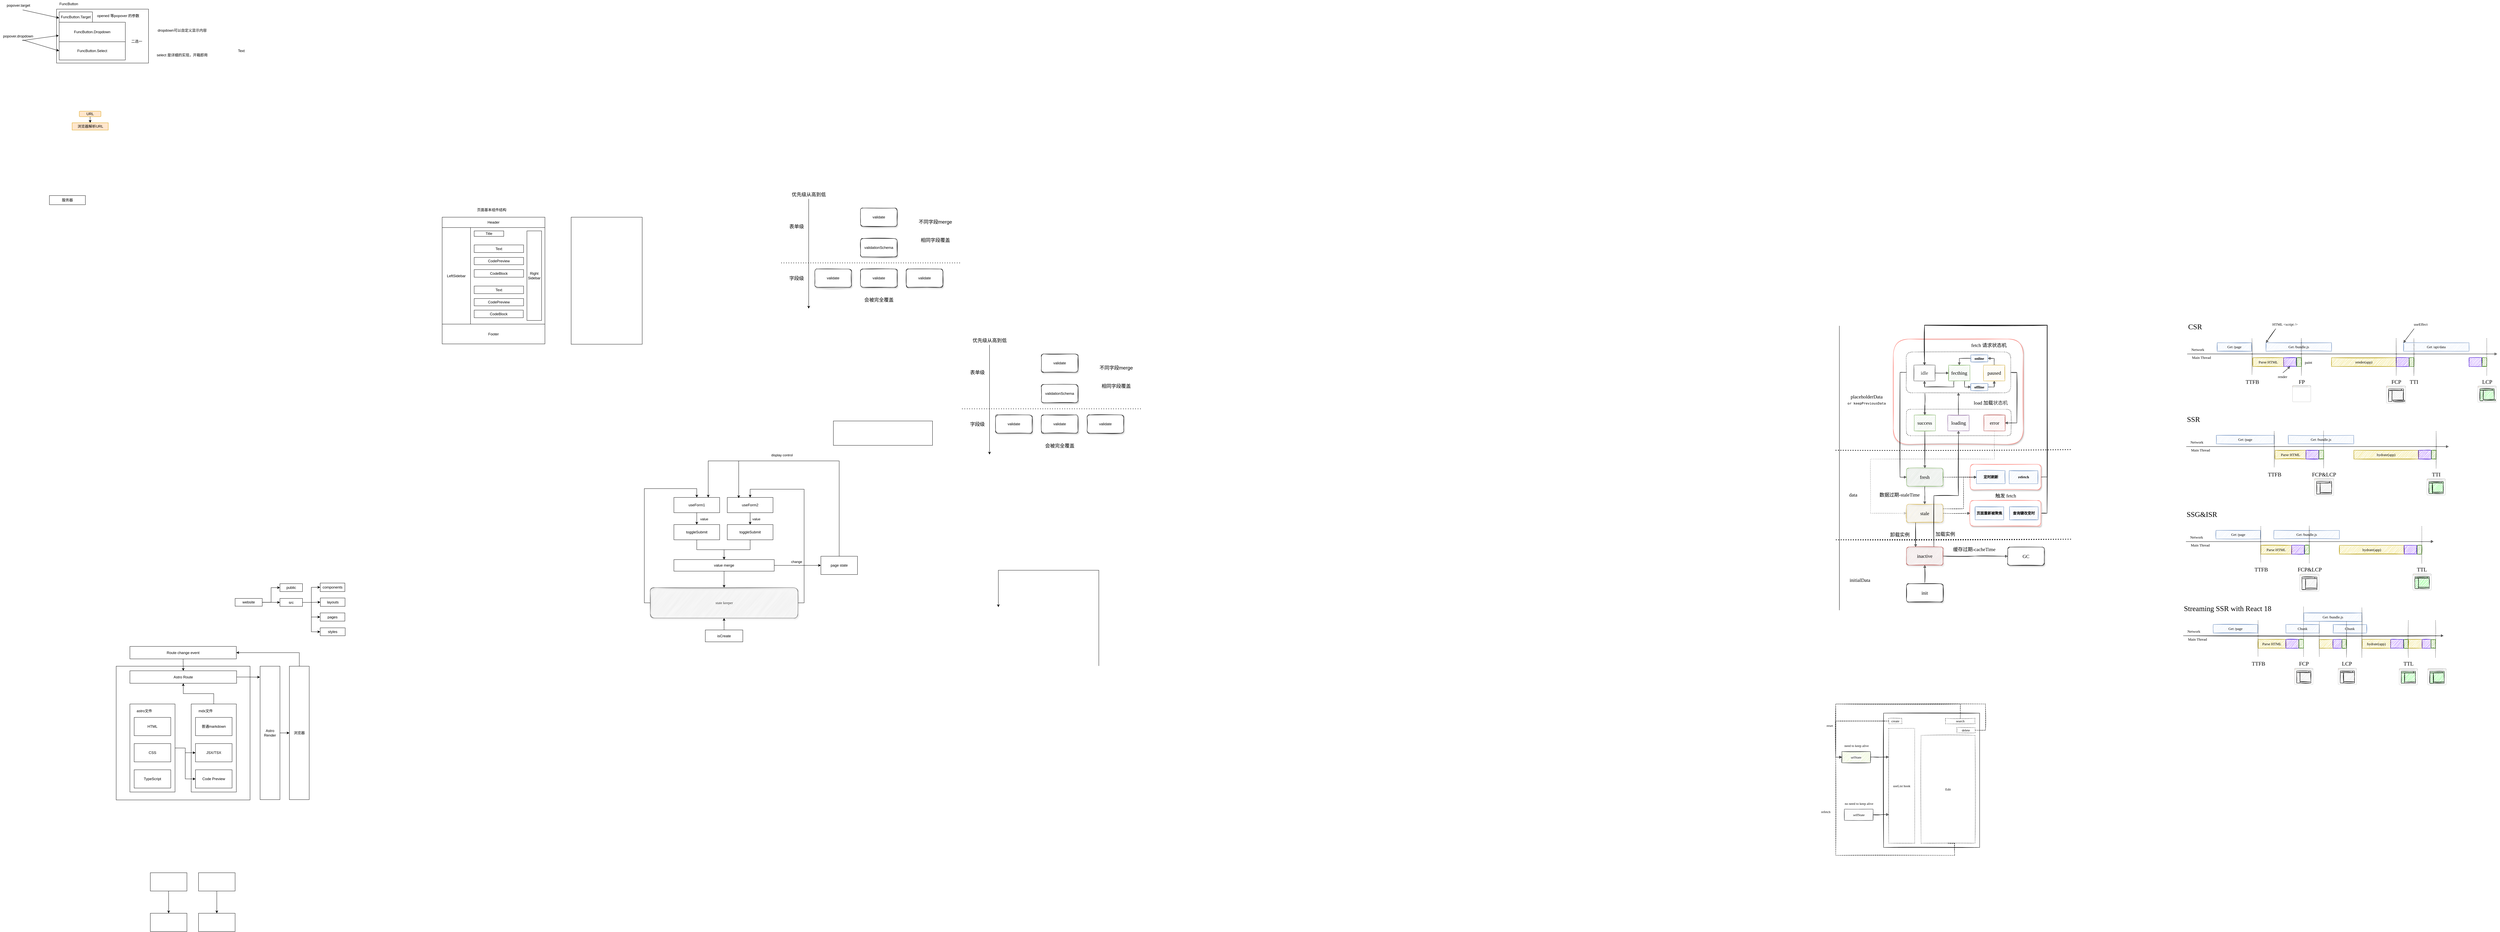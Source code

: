 <mxfile version="21.1.7" type="github">
  <diagram id="TjR1-rSzGZyo8haZhh6W" name="第 1 页">
    <mxGraphModel dx="3345" dy="752" grid="0" gridSize="10" guides="1" tooltips="1" connect="1" arrows="1" fold="1" page="0" pageScale="1" pageWidth="827" pageHeight="1169" math="0" shadow="0">
      <root>
        <mxCell id="0" />
        <mxCell id="1" parent="0" />
        <mxCell id="1hl9wyoFVDaoMKnx1C9F-3" value="" style="rounded=0;whiteSpace=wrap;html=1;" parent="1" vertex="1">
          <mxGeometry x="-2296.5" y="-283" width="301.5" height="177" as="geometry" />
        </mxCell>
        <mxCell id="sqBa-LW5SWp29sCQP3EE-73" value="" style="rounded=1;whiteSpace=wrap;html=1;shadow=1;sketch=1;glass=0;strokeColor=#FF8178;fontFamily=Comic Sans MS;" parent="1" vertex="1">
          <mxGeometry x="3727" y="800" width="426" height="345.47" as="geometry" />
        </mxCell>
        <mxCell id="sqBa-LW5SWp29sCQP3EE-144" style="edgeStyle=orthogonalEdgeStyle;rounded=0;sketch=1;orthogonalLoop=1;jettySize=auto;html=1;exitX=1;exitY=0.5;exitDx=0;exitDy=0;entryX=0.5;entryY=0;entryDx=0;entryDy=0;fontFamily=Comic Sans MS;fontSize=16;" parent="1" source="sqBa-LW5SWp29sCQP3EE-142" target="sqBa-LW5SWp29sCQP3EE-49" edge="1">
          <mxGeometry relative="1" as="geometry">
            <Array as="points">
              <mxPoint x="4231" y="1372" />
              <mxPoint x="4231" y="755" />
              <mxPoint x="3829" y="755" />
            </Array>
          </mxGeometry>
        </mxCell>
        <mxCell id="sqBa-LW5SWp29sCQP3EE-142" value="" style="rounded=1;whiteSpace=wrap;html=1;shadow=1;sketch=1;glass=0;strokeColor=#FF8178;fontFamily=Comic Sans MS;" parent="1" vertex="1">
          <mxGeometry x="3978.25" y="1329.97" width="232.5" height="84" as="geometry" />
        </mxCell>
        <mxCell id="sqBa-LW5SWp29sCQP3EE-101" value="" style="rounded=1;whiteSpace=wrap;html=1;shadow=0;sketch=1;glass=0;strokeColor=#000000;fontFamily=Comic Sans MS;dashed=1;dashPattern=1 4;" parent="1" vertex="1">
          <mxGeometry x="3770" y="1030.47" width="343" height="87" as="geometry" />
        </mxCell>
        <mxCell id="LKFy4Z4dUArzQCND-wwM-69" value="" style="whiteSpace=wrap;html=1;aspect=fixed;strokeColor=default;" parent="1" vertex="1">
          <mxGeometry x="-2101" y="1874" width="439" height="439" as="geometry" />
        </mxCell>
        <mxCell id="iYNAMt9WykVBRRJNnP1b-1" value="validate" style="rounded=1;whiteSpace=wrap;html=1;sketch=1;glass=0;shadow=1;" parent="1" vertex="1">
          <mxGeometry x="340" y="370" width="120" height="60" as="geometry" />
        </mxCell>
        <mxCell id="iYNAMt9WykVBRRJNnP1b-2" value="validationSchema" style="rounded=1;whiteSpace=wrap;html=1;sketch=1;glass=0;shadow=1;" parent="1" vertex="1">
          <mxGeometry x="340" y="470" width="120" height="60" as="geometry" />
        </mxCell>
        <mxCell id="iYNAMt9WykVBRRJNnP1b-3" value="validate" style="rounded=1;whiteSpace=wrap;html=1;sketch=1;glass=0;shadow=1;" parent="1" vertex="1">
          <mxGeometry x="340" y="570" width="120" height="60" as="geometry" />
        </mxCell>
        <mxCell id="iYNAMt9WykVBRRJNnP1b-5" value="validate" style="rounded=1;whiteSpace=wrap;html=1;sketch=1;glass=0;shadow=1;" parent="1" vertex="1">
          <mxGeometry x="190" y="570" width="120" height="60" as="geometry" />
        </mxCell>
        <mxCell id="iYNAMt9WykVBRRJNnP1b-6" value="validate" style="rounded=1;whiteSpace=wrap;html=1;sketch=1;glass=0;shadow=1;" parent="1" vertex="1">
          <mxGeometry x="490" y="570" width="120" height="60" as="geometry" />
        </mxCell>
        <mxCell id="iYNAMt9WykVBRRJNnP1b-8" value="" style="endArrow=none;dashed=1;html=1;dashPattern=1 3;strokeWidth=2;rounded=0;" parent="1" edge="1">
          <mxGeometry width="50" height="50" relative="1" as="geometry">
            <mxPoint x="80" y="550" as="sourcePoint" />
            <mxPoint x="670" y="550" as="targetPoint" />
          </mxGeometry>
        </mxCell>
        <mxCell id="iYNAMt9WykVBRRJNnP1b-9" value="" style="endArrow=classic;html=1;rounded=0;" parent="1" edge="1">
          <mxGeometry width="50" height="50" relative="1" as="geometry">
            <mxPoint x="170" y="340" as="sourcePoint" />
            <mxPoint x="170" y="700" as="targetPoint" />
          </mxGeometry>
        </mxCell>
        <mxCell id="iYNAMt9WykVBRRJNnP1b-10" value="优先级从高到低" style="text;html=1;align=center;verticalAlign=middle;resizable=0;points=[];autosize=1;strokeColor=none;fillColor=none;sketch=0;fontSize=16;" parent="1" vertex="1">
          <mxGeometry x="100" y="310" width="140" height="30" as="geometry" />
        </mxCell>
        <mxCell id="iYNAMt9WykVBRRJNnP1b-11" value="不同字段merge" style="text;html=1;align=center;verticalAlign=middle;resizable=0;points=[];autosize=1;strokeColor=none;fillColor=none;fontSize=16;" parent="1" vertex="1">
          <mxGeometry x="520" y="400" width="130" height="30" as="geometry" />
        </mxCell>
        <mxCell id="iYNAMt9WykVBRRJNnP1b-12" value="相同字段覆盖" style="text;html=1;align=center;verticalAlign=middle;resizable=0;points=[];autosize=1;strokeColor=none;fillColor=none;fontSize=16;" parent="1" vertex="1">
          <mxGeometry x="525" y="460" width="120" height="30" as="geometry" />
        </mxCell>
        <mxCell id="iYNAMt9WykVBRRJNnP1b-13" value="字段级" style="text;html=1;align=center;verticalAlign=middle;resizable=0;points=[];autosize=1;strokeColor=none;fillColor=none;fontSize=16;" parent="1" vertex="1">
          <mxGeometry x="95" y="585" width="70" height="30" as="geometry" />
        </mxCell>
        <mxCell id="iYNAMt9WykVBRRJNnP1b-14" value="表单级" style="text;html=1;align=center;verticalAlign=middle;resizable=0;points=[];autosize=1;strokeColor=none;fillColor=none;fontSize=16;" parent="1" vertex="1">
          <mxGeometry x="95" y="415" width="70" height="30" as="geometry" />
        </mxCell>
        <mxCell id="iYNAMt9WykVBRRJNnP1b-15" value="会被完全覆盖" style="text;html=1;align=center;verticalAlign=middle;resizable=0;points=[];autosize=1;strokeColor=none;fillColor=none;fontSize=16;" parent="1" vertex="1">
          <mxGeometry x="340" y="656" width="120" height="30" as="geometry" />
        </mxCell>
        <mxCell id="iYNAMt9WykVBRRJNnP1b-17" value="validate" style="rounded=1;whiteSpace=wrap;html=1;sketch=1;glass=0;shadow=1;" parent="1" vertex="1">
          <mxGeometry x="933" y="849" width="120" height="60" as="geometry" />
        </mxCell>
        <mxCell id="iYNAMt9WykVBRRJNnP1b-18" value="validationSchema" style="rounded=1;whiteSpace=wrap;html=1;sketch=1;glass=0;shadow=1;" parent="1" vertex="1">
          <mxGeometry x="933" y="949" width="120" height="60" as="geometry" />
        </mxCell>
        <mxCell id="iYNAMt9WykVBRRJNnP1b-19" value="validate" style="rounded=1;whiteSpace=wrap;html=1;sketch=1;glass=0;shadow=1;" parent="1" vertex="1">
          <mxGeometry x="933" y="1049" width="120" height="60" as="geometry" />
        </mxCell>
        <mxCell id="iYNAMt9WykVBRRJNnP1b-20" value="validate" style="rounded=1;whiteSpace=wrap;html=1;sketch=1;glass=0;shadow=1;" parent="1" vertex="1">
          <mxGeometry x="783" y="1049" width="120" height="60" as="geometry" />
        </mxCell>
        <mxCell id="iYNAMt9WykVBRRJNnP1b-21" value="validate" style="rounded=1;whiteSpace=wrap;html=1;sketch=1;glass=0;shadow=1;" parent="1" vertex="1">
          <mxGeometry x="1083" y="1049" width="120" height="60" as="geometry" />
        </mxCell>
        <mxCell id="iYNAMt9WykVBRRJNnP1b-22" value="" style="endArrow=none;dashed=1;html=1;dashPattern=1 3;strokeWidth=2;rounded=0;" parent="1" edge="1">
          <mxGeometry width="50" height="50" relative="1" as="geometry">
            <mxPoint x="673" y="1029" as="sourcePoint" />
            <mxPoint x="1263" y="1029" as="targetPoint" />
          </mxGeometry>
        </mxCell>
        <mxCell id="iYNAMt9WykVBRRJNnP1b-23" value="" style="endArrow=classic;html=1;rounded=0;" parent="1" edge="1">
          <mxGeometry width="50" height="50" relative="1" as="geometry">
            <mxPoint x="763" y="819" as="sourcePoint" />
            <mxPoint x="763" y="1179" as="targetPoint" />
          </mxGeometry>
        </mxCell>
        <mxCell id="iYNAMt9WykVBRRJNnP1b-24" value="优先级从高到低" style="text;html=1;align=center;verticalAlign=middle;resizable=0;points=[];autosize=1;strokeColor=none;fillColor=none;sketch=0;fontSize=16;" parent="1" vertex="1">
          <mxGeometry x="693" y="789" width="140" height="30" as="geometry" />
        </mxCell>
        <mxCell id="iYNAMt9WykVBRRJNnP1b-25" value="不同字段merge" style="text;html=1;align=center;verticalAlign=middle;resizable=0;points=[];autosize=1;strokeColor=none;fillColor=none;fontSize=16;" parent="1" vertex="1">
          <mxGeometry x="1113" y="879" width="130" height="30" as="geometry" />
        </mxCell>
        <mxCell id="iYNAMt9WykVBRRJNnP1b-26" value="相同字段覆盖" style="text;html=1;align=center;verticalAlign=middle;resizable=0;points=[];autosize=1;strokeColor=none;fillColor=none;fontSize=16;" parent="1" vertex="1">
          <mxGeometry x="1118" y="939" width="120" height="30" as="geometry" />
        </mxCell>
        <mxCell id="iYNAMt9WykVBRRJNnP1b-27" value="字段级" style="text;html=1;align=center;verticalAlign=middle;resizable=0;points=[];autosize=1;strokeColor=none;fillColor=none;fontSize=16;" parent="1" vertex="1">
          <mxGeometry x="688" y="1064" width="70" height="30" as="geometry" />
        </mxCell>
        <mxCell id="iYNAMt9WykVBRRJNnP1b-28" value="表单级" style="text;html=1;align=center;verticalAlign=middle;resizable=0;points=[];autosize=1;strokeColor=none;fillColor=none;fontSize=16;" parent="1" vertex="1">
          <mxGeometry x="688" y="894" width="70" height="30" as="geometry" />
        </mxCell>
        <mxCell id="iYNAMt9WykVBRRJNnP1b-29" value="会被完全覆盖" style="text;html=1;align=center;verticalAlign=middle;resizable=0;points=[];autosize=1;strokeColor=none;fillColor=none;fontSize=16;" parent="1" vertex="1">
          <mxGeometry x="933" y="1135" width="120" height="30" as="geometry" />
        </mxCell>
        <mxCell id="ybRk64Y0vvIrRGSaYGFf-1" value="" style="rounded=0;whiteSpace=wrap;html=1;" parent="1" vertex="1">
          <mxGeometry x="251" y="1069" width="325" height="80" as="geometry" />
        </mxCell>
        <mxCell id="ybRk64Y0vvIrRGSaYGFf-6" style="edgeStyle=orthogonalEdgeStyle;rounded=0;orthogonalLoop=1;jettySize=auto;html=1;exitX=0.5;exitY=1;exitDx=0;exitDy=0;entryX=0.5;entryY=0;entryDx=0;entryDy=0;" parent="1" source="ybRk64Y0vvIrRGSaYGFf-2" target="ybRk64Y0vvIrRGSaYGFf-4" edge="1">
          <mxGeometry relative="1" as="geometry" />
        </mxCell>
        <mxCell id="ybRk64Y0vvIrRGSaYGFf-7" value="value" style="edgeLabel;html=1;align=center;verticalAlign=middle;resizable=0;points=[];" parent="ybRk64Y0vvIrRGSaYGFf-6" vertex="1" connectable="0">
          <mxGeometry x="0.171" relative="1" as="geometry">
            <mxPoint x="24" y="-2" as="offset" />
          </mxGeometry>
        </mxCell>
        <mxCell id="ybRk64Y0vvIrRGSaYGFf-2" value="useForm1" style="rounded=0;whiteSpace=wrap;html=1;" parent="1" vertex="1">
          <mxGeometry x="-272" y="1320" width="150" height="50" as="geometry" />
        </mxCell>
        <mxCell id="ybRk64Y0vvIrRGSaYGFf-11" style="edgeStyle=orthogonalEdgeStyle;rounded=0;orthogonalLoop=1;jettySize=auto;html=1;exitX=0.5;exitY=1;exitDx=0;exitDy=0;entryX=0.5;entryY=0;entryDx=0;entryDy=0;" parent="1" source="ybRk64Y0vvIrRGSaYGFf-3" target="ybRk64Y0vvIrRGSaYGFf-5" edge="1">
          <mxGeometry relative="1" as="geometry" />
        </mxCell>
        <mxCell id="ybRk64Y0vvIrRGSaYGFf-12" value="value" style="edgeLabel;html=1;align=center;verticalAlign=middle;resizable=0;points=[];" parent="ybRk64Y0vvIrRGSaYGFf-11" vertex="1" connectable="0">
          <mxGeometry x="-0.103" relative="1" as="geometry">
            <mxPoint x="20" y="3" as="offset" />
          </mxGeometry>
        </mxCell>
        <mxCell id="ybRk64Y0vvIrRGSaYGFf-3" value="useForm2" style="rounded=0;whiteSpace=wrap;html=1;" parent="1" vertex="1">
          <mxGeometry x="-97" y="1320" width="150" height="50" as="geometry" />
        </mxCell>
        <mxCell id="ybRk64Y0vvIrRGSaYGFf-9" style="edgeStyle=orthogonalEdgeStyle;rounded=0;orthogonalLoop=1;jettySize=auto;html=1;exitX=0.5;exitY=1;exitDx=0;exitDy=0;entryX=0.5;entryY=0;entryDx=0;entryDy=0;" parent="1" source="ybRk64Y0vvIrRGSaYGFf-4" target="ybRk64Y0vvIrRGSaYGFf-8" edge="1">
          <mxGeometry relative="1" as="geometry" />
        </mxCell>
        <mxCell id="ybRk64Y0vvIrRGSaYGFf-4" value="toggleSubmit" style="rounded=0;whiteSpace=wrap;html=1;" parent="1" vertex="1">
          <mxGeometry x="-272" y="1409" width="150" height="50" as="geometry" />
        </mxCell>
        <mxCell id="ybRk64Y0vvIrRGSaYGFf-10" style="edgeStyle=orthogonalEdgeStyle;rounded=0;orthogonalLoop=1;jettySize=auto;html=1;exitX=0.5;exitY=1;exitDx=0;exitDy=0;entryX=0.5;entryY=0;entryDx=0;entryDy=0;" parent="1" source="ybRk64Y0vvIrRGSaYGFf-5" target="ybRk64Y0vvIrRGSaYGFf-8" edge="1">
          <mxGeometry relative="1" as="geometry" />
        </mxCell>
        <mxCell id="ybRk64Y0vvIrRGSaYGFf-5" value="toggleSubmit" style="rounded=0;whiteSpace=wrap;html=1;" parent="1" vertex="1">
          <mxGeometry x="-97" y="1409" width="150" height="50" as="geometry" />
        </mxCell>
        <mxCell id="ybRk64Y0vvIrRGSaYGFf-14" style="edgeStyle=orthogonalEdgeStyle;rounded=0;orthogonalLoop=1;jettySize=auto;html=1;exitX=0.5;exitY=1;exitDx=0;exitDy=0;" parent="1" source="ybRk64Y0vvIrRGSaYGFf-8" target="ybRk64Y0vvIrRGSaYGFf-13" edge="1">
          <mxGeometry relative="1" as="geometry" />
        </mxCell>
        <mxCell id="ybRk64Y0vvIrRGSaYGFf-21" value="change" style="edgeStyle=orthogonalEdgeStyle;rounded=0;orthogonalLoop=1;jettySize=auto;html=1;exitX=1;exitY=0.5;exitDx=0;exitDy=0;entryX=0;entryY=0.5;entryDx=0;entryDy=0;" parent="1" source="ybRk64Y0vvIrRGSaYGFf-8" target="ybRk64Y0vvIrRGSaYGFf-20" edge="1">
          <mxGeometry x="-0.046" y="12" relative="1" as="geometry">
            <mxPoint as="offset" />
          </mxGeometry>
        </mxCell>
        <mxCell id="ybRk64Y0vvIrRGSaYGFf-8" value="value merge" style="rounded=0;whiteSpace=wrap;html=1;" parent="1" vertex="1">
          <mxGeometry x="-272" y="1524" width="329" height="38" as="geometry" />
        </mxCell>
        <mxCell id="ybRk64Y0vvIrRGSaYGFf-15" style="edgeStyle=orthogonalEdgeStyle;rounded=0;orthogonalLoop=1;jettySize=auto;html=1;exitX=0;exitY=0.5;exitDx=0;exitDy=0;entryX=0.5;entryY=0;entryDx=0;entryDy=0;" parent="1" source="ybRk64Y0vvIrRGSaYGFf-13" target="ybRk64Y0vvIrRGSaYGFf-2" edge="1">
          <mxGeometry relative="1" as="geometry">
            <Array as="points">
              <mxPoint x="-369" y="1666" />
              <mxPoint x="-369" y="1291" />
              <mxPoint x="-197" y="1291" />
            </Array>
          </mxGeometry>
        </mxCell>
        <mxCell id="ybRk64Y0vvIrRGSaYGFf-16" style="edgeStyle=orthogonalEdgeStyle;rounded=0;orthogonalLoop=1;jettySize=auto;html=1;exitX=1;exitY=0.5;exitDx=0;exitDy=0;entryX=0.5;entryY=0;entryDx=0;entryDy=0;" parent="1" source="ybRk64Y0vvIrRGSaYGFf-13" target="ybRk64Y0vvIrRGSaYGFf-3" edge="1">
          <mxGeometry relative="1" as="geometry">
            <Array as="points">
              <mxPoint x="155" y="1666" />
              <mxPoint x="155" y="1293" />
              <mxPoint x="-22" y="1293" />
            </Array>
          </mxGeometry>
        </mxCell>
        <mxCell id="ybRk64Y0vvIrRGSaYGFf-13" value="state keeper" style="rounded=1;whiteSpace=wrap;html=1;sketch=1;shadow=1;glass=0;fillColor=#f5f5f5;fontColor=#333333;strokeColor=#666666;fontFamily=Comic Sans MS;" parent="1" vertex="1">
          <mxGeometry x="-349.5" y="1616" width="484" height="100" as="geometry" />
        </mxCell>
        <mxCell id="ybRk64Y0vvIrRGSaYGFf-19" style="edgeStyle=orthogonalEdgeStyle;rounded=0;orthogonalLoop=1;jettySize=auto;html=1;exitX=0.5;exitY=0;exitDx=0;exitDy=0;entryX=0.5;entryY=1;entryDx=0;entryDy=0;" parent="1" source="ybRk64Y0vvIrRGSaYGFf-18" target="ybRk64Y0vvIrRGSaYGFf-13" edge="1">
          <mxGeometry relative="1" as="geometry" />
        </mxCell>
        <mxCell id="ybRk64Y0vvIrRGSaYGFf-18" value="isCreate" style="rounded=0;whiteSpace=wrap;html=1;" parent="1" vertex="1">
          <mxGeometry x="-169" y="1755" width="123" height="39" as="geometry" />
        </mxCell>
        <mxCell id="ybRk64Y0vvIrRGSaYGFf-22" style="edgeStyle=orthogonalEdgeStyle;rounded=0;orthogonalLoop=1;jettySize=auto;html=1;exitX=0.5;exitY=0;exitDx=0;exitDy=0;entryX=0.25;entryY=0;entryDx=0;entryDy=0;" parent="1" edge="1">
          <mxGeometry relative="1" as="geometry">
            <mxPoint x="1121.5" y="1873" as="sourcePoint" />
            <mxPoint x="792" y="1680" as="targetPoint" />
            <Array as="points">
              <mxPoint x="1121.5" y="1559" />
              <mxPoint x="792.5" y="1559" />
            </Array>
          </mxGeometry>
        </mxCell>
        <mxCell id="ybRk64Y0vvIrRGSaYGFf-23" style="edgeStyle=orthogonalEdgeStyle;rounded=0;orthogonalLoop=1;jettySize=auto;html=1;exitX=0.5;exitY=0;exitDx=0;exitDy=0;entryX=0.75;entryY=0;entryDx=0;entryDy=0;" parent="1" source="ybRk64Y0vvIrRGSaYGFf-20" target="ybRk64Y0vvIrRGSaYGFf-2" edge="1">
          <mxGeometry relative="1" as="geometry">
            <Array as="points">
              <mxPoint x="270" y="1200" />
              <mxPoint x="-159" y="1200" />
            </Array>
          </mxGeometry>
        </mxCell>
        <mxCell id="ybRk64Y0vvIrRGSaYGFf-24" style="edgeStyle=orthogonalEdgeStyle;rounded=0;orthogonalLoop=1;jettySize=auto;html=1;exitX=0.5;exitY=0;exitDx=0;exitDy=0;entryX=0.25;entryY=0;entryDx=0;entryDy=0;" parent="1" edge="1">
          <mxGeometry relative="1" as="geometry">
            <mxPoint x="270" y="1515" as="sourcePoint" />
            <mxPoint x="-59.5" y="1322" as="targetPoint" />
            <Array as="points">
              <mxPoint x="270" y="1200" />
              <mxPoint x="-59" y="1200" />
            </Array>
          </mxGeometry>
        </mxCell>
        <mxCell id="ybRk64Y0vvIrRGSaYGFf-25" value="display control" style="edgeLabel;html=1;align=center;verticalAlign=middle;resizable=0;points=[];" parent="ybRk64Y0vvIrRGSaYGFf-24" vertex="1" connectable="0">
          <mxGeometry x="0.31" y="-3" relative="1" as="geometry">
            <mxPoint x="-1" y="-16" as="offset" />
          </mxGeometry>
        </mxCell>
        <mxCell id="ybRk64Y0vvIrRGSaYGFf-20" value="page state" style="rounded=0;whiteSpace=wrap;html=1;" parent="1" vertex="1">
          <mxGeometry x="210" y="1513" width="120" height="60" as="geometry" />
        </mxCell>
        <mxCell id="OfM3aT3gorayr-V404j--24" value="" style="rounded=0;whiteSpace=wrap;html=1;" parent="1" vertex="1">
          <mxGeometry x="-1032" y="400" width="337" height="416" as="geometry" />
        </mxCell>
        <mxCell id="OfM3aT3gorayr-V404j--25" value="Header" style="rounded=0;whiteSpace=wrap;html=1;" parent="1" vertex="1">
          <mxGeometry x="-1032" y="400" width="337" height="34" as="geometry" />
        </mxCell>
        <mxCell id="OfM3aT3gorayr-V404j--26" value="LeftSidebar" style="rounded=0;whiteSpace=wrap;html=1;" parent="1" vertex="1">
          <mxGeometry x="-1032" y="434" width="93" height="317" as="geometry" />
        </mxCell>
        <mxCell id="OfM3aT3gorayr-V404j--27" value="Footer" style="rounded=0;whiteSpace=wrap;html=1;" parent="1" vertex="1">
          <mxGeometry x="-1032" y="751" width="337" height="65" as="geometry" />
        </mxCell>
        <mxCell id="OfM3aT3gorayr-V404j--28" value="Title" style="rounded=0;whiteSpace=wrap;html=1;" parent="1" vertex="1">
          <mxGeometry x="-927" y="445" width="97" height="18" as="geometry" />
        </mxCell>
        <mxCell id="OfM3aT3gorayr-V404j--29" value="页面基本组件结构" style="text;html=1;align=center;verticalAlign=middle;resizable=0;points=[];autosize=1;strokeColor=none;fillColor=none;" parent="1" vertex="1">
          <mxGeometry x="-927" y="363" width="114" height="26" as="geometry" />
        </mxCell>
        <mxCell id="OfM3aT3gorayr-V404j--30" value="Text" style="rounded=0;whiteSpace=wrap;html=1;" parent="1" vertex="1">
          <mxGeometry x="-927" y="491" width="162" height="25" as="geometry" />
        </mxCell>
        <mxCell id="OfM3aT3gorayr-V404j--31" value="CodeBlock" style="rounded=0;whiteSpace=wrap;html=1;" parent="1" vertex="1">
          <mxGeometry x="-927" y="572" width="162" height="25" as="geometry" />
        </mxCell>
        <mxCell id="OfM3aT3gorayr-V404j--32" value="CodePreview" style="rounded=0;whiteSpace=wrap;html=1;" parent="1" vertex="1">
          <mxGeometry x="-927" y="532" width="162" height="24" as="geometry" />
        </mxCell>
        <mxCell id="OfM3aT3gorayr-V404j--33" value="Text" style="rounded=0;whiteSpace=wrap;html=1;" parent="1" vertex="1">
          <mxGeometry x="-927" y="626" width="162" height="25" as="geometry" />
        </mxCell>
        <mxCell id="OfM3aT3gorayr-V404j--34" value="CodeBlock" style="rounded=0;whiteSpace=wrap;html=1;" parent="1" vertex="1">
          <mxGeometry x="-927" y="705" width="161" height="25" as="geometry" />
        </mxCell>
        <mxCell id="OfM3aT3gorayr-V404j--35" value="CodePreview" style="rounded=0;whiteSpace=wrap;html=1;" parent="1" vertex="1">
          <mxGeometry x="-927" y="667" width="162" height="24" as="geometry" />
        </mxCell>
        <mxCell id="OfM3aT3gorayr-V404j--37" value="Right Sidebar" style="rounded=0;whiteSpace=wrap;html=1;" parent="1" vertex="1">
          <mxGeometry x="-754" y="445" width="48" height="294" as="geometry" />
        </mxCell>
        <mxCell id="OfM3aT3gorayr-V404j--38" value="" style="rounded=0;whiteSpace=wrap;html=1;" parent="1" vertex="1">
          <mxGeometry x="-609" y="400" width="233" height="417" as="geometry" />
        </mxCell>
        <mxCell id="LKFy4Z4dUArzQCND-wwM-2" value="public" style="rounded=0;whiteSpace=wrap;html=1;strokeColor=default;" parent="1" vertex="1">
          <mxGeometry x="-1564" y="1603" width="74" height="26" as="geometry" />
        </mxCell>
        <mxCell id="LKFy4Z4dUArzQCND-wwM-39" style="edgeStyle=orthogonalEdgeStyle;rounded=0;orthogonalLoop=1;jettySize=auto;html=1;exitX=1;exitY=0.5;exitDx=0;exitDy=0;entryX=0;entryY=0.5;entryDx=0;entryDy=0;" parent="1" source="LKFy4Z4dUArzQCND-wwM-31" target="LKFy4Z4dUArzQCND-wwM-56" edge="1">
          <mxGeometry relative="1" as="geometry">
            <mxPoint x="-1432" y="1659" as="targetPoint" />
          </mxGeometry>
        </mxCell>
        <mxCell id="LKFy4Z4dUArzQCND-wwM-40" style="edgeStyle=orthogonalEdgeStyle;rounded=0;orthogonalLoop=1;jettySize=auto;html=1;exitX=1;exitY=0.5;exitDx=0;exitDy=0;entryX=0;entryY=0.5;entryDx=0;entryDy=0;" parent="1" source="LKFy4Z4dUArzQCND-wwM-31" target="LKFy4Z4dUArzQCND-wwM-36" edge="1">
          <mxGeometry relative="1" as="geometry" />
        </mxCell>
        <mxCell id="LKFy4Z4dUArzQCND-wwM-41" style="edgeStyle=orthogonalEdgeStyle;rounded=0;orthogonalLoop=1;jettySize=auto;html=1;exitX=1;exitY=0.5;exitDx=0;exitDy=0;entryX=0;entryY=0.5;entryDx=0;entryDy=0;" parent="1" source="LKFy4Z4dUArzQCND-wwM-31" target="LKFy4Z4dUArzQCND-wwM-37" edge="1">
          <mxGeometry relative="1" as="geometry" />
        </mxCell>
        <mxCell id="LKFy4Z4dUArzQCND-wwM-42" style="edgeStyle=orthogonalEdgeStyle;rounded=0;orthogonalLoop=1;jettySize=auto;html=1;exitX=1;exitY=0.5;exitDx=0;exitDy=0;entryX=0;entryY=0.5;entryDx=0;entryDy=0;" parent="1" source="LKFy4Z4dUArzQCND-wwM-31" target="LKFy4Z4dUArzQCND-wwM-32" edge="1">
          <mxGeometry relative="1" as="geometry" />
        </mxCell>
        <mxCell id="LKFy4Z4dUArzQCND-wwM-31" value="src" style="rounded=0;whiteSpace=wrap;html=1;strokeColor=default;" parent="1" vertex="1">
          <mxGeometry x="-1564" y="1651.5" width="74" height="26" as="geometry" />
        </mxCell>
        <mxCell id="LKFy4Z4dUArzQCND-wwM-32" value="components" style="rounded=0;whiteSpace=wrap;html=1;" parent="1" vertex="1">
          <mxGeometry x="-1432" y="1601" width="81" height="28" as="geometry" />
        </mxCell>
        <mxCell id="LKFy4Z4dUArzQCND-wwM-36" value="pages" style="rounded=0;whiteSpace=wrap;html=1;" parent="1" vertex="1">
          <mxGeometry x="-1432" y="1699" width="81" height="27" as="geometry" />
        </mxCell>
        <mxCell id="LKFy4Z4dUArzQCND-wwM-37" value="styles" style="rounded=0;whiteSpace=wrap;html=1;" parent="1" vertex="1">
          <mxGeometry x="-1432" y="1748" width="82" height="26" as="geometry" />
        </mxCell>
        <mxCell id="LKFy4Z4dUArzQCND-wwM-44" style="edgeStyle=orthogonalEdgeStyle;rounded=0;orthogonalLoop=1;jettySize=auto;html=1;exitX=1;exitY=0.5;exitDx=0;exitDy=0;entryX=0;entryY=0.5;entryDx=0;entryDy=0;" parent="1" source="LKFy4Z4dUArzQCND-wwM-43" target="LKFy4Z4dUArzQCND-wwM-2" edge="1">
          <mxGeometry relative="1" as="geometry" />
        </mxCell>
        <mxCell id="LKFy4Z4dUArzQCND-wwM-45" style="edgeStyle=orthogonalEdgeStyle;rounded=0;orthogonalLoop=1;jettySize=auto;html=1;exitX=1;exitY=0.5;exitDx=0;exitDy=0;entryX=0;entryY=0.5;entryDx=0;entryDy=0;" parent="1" source="LKFy4Z4dUArzQCND-wwM-43" target="LKFy4Z4dUArzQCND-wwM-31" edge="1">
          <mxGeometry relative="1" as="geometry" />
        </mxCell>
        <mxCell id="LKFy4Z4dUArzQCND-wwM-43" value="website" style="rounded=0;whiteSpace=wrap;html=1;strokeColor=default;" parent="1" vertex="1">
          <mxGeometry x="-1711" y="1651.5" width="89" height="25.5" as="geometry" />
        </mxCell>
        <mxCell id="LKFy4Z4dUArzQCND-wwM-66" style="edgeStyle=orthogonalEdgeStyle;rounded=0;orthogonalLoop=1;jettySize=auto;html=1;exitX=0.5;exitY=0;exitDx=0;exitDy=0;" parent="1" source="LKFy4Z4dUArzQCND-wwM-51" target="LKFy4Z4dUArzQCND-wwM-63" edge="1">
          <mxGeometry relative="1" as="geometry" />
        </mxCell>
        <mxCell id="LKFy4Z4dUArzQCND-wwM-51" value="" style="rounded=0;whiteSpace=wrap;html=1;strokeColor=default;" parent="1" vertex="1">
          <mxGeometry x="-1855" y="1998" width="148" height="289" as="geometry" />
        </mxCell>
        <mxCell id="LKFy4Z4dUArzQCND-wwM-52" value="mdx文件" style="text;html=1;align=center;verticalAlign=middle;resizable=0;points=[];autosize=1;strokeColor=none;fillColor=none;" parent="1" vertex="1">
          <mxGeometry x="-1841" y="2008" width="65" height="26" as="geometry" />
        </mxCell>
        <mxCell id="LKFy4Z4dUArzQCND-wwM-53" value="普通markdown" style="rounded=0;whiteSpace=wrap;html=1;strokeColor=default;" parent="1" vertex="1">
          <mxGeometry x="-1841" y="2042" width="120" height="60" as="geometry" />
        </mxCell>
        <mxCell id="LKFy4Z4dUArzQCND-wwM-54" value="JSX/TSX" style="rounded=0;whiteSpace=wrap;html=1;strokeColor=default;" parent="1" vertex="1">
          <mxGeometry x="-1841" y="2128" width="120" height="60" as="geometry" />
        </mxCell>
        <mxCell id="LKFy4Z4dUArzQCND-wwM-55" value="Code Preview" style="rounded=0;whiteSpace=wrap;html=1;strokeColor=default;" parent="1" vertex="1">
          <mxGeometry x="-1841" y="2214" width="120" height="60" as="geometry" />
        </mxCell>
        <mxCell id="LKFy4Z4dUArzQCND-wwM-56" value="layouts" style="rounded=0;whiteSpace=wrap;html=1;" parent="1" vertex="1">
          <mxGeometry x="-1431.5" y="1650" width="81" height="27.5" as="geometry" />
        </mxCell>
        <mxCell id="LKFy4Z4dUArzQCND-wwM-64" style="edgeStyle=orthogonalEdgeStyle;rounded=0;orthogonalLoop=1;jettySize=auto;html=1;exitX=1;exitY=0.5;exitDx=0;exitDy=0;entryX=0;entryY=0.5;entryDx=0;entryDy=0;" parent="1" source="LKFy4Z4dUArzQCND-wwM-57" target="LKFy4Z4dUArzQCND-wwM-54" edge="1">
          <mxGeometry relative="1" as="geometry" />
        </mxCell>
        <mxCell id="LKFy4Z4dUArzQCND-wwM-65" style="edgeStyle=orthogonalEdgeStyle;rounded=0;orthogonalLoop=1;jettySize=auto;html=1;exitX=1;exitY=0.5;exitDx=0;exitDy=0;" parent="1" source="LKFy4Z4dUArzQCND-wwM-57" target="LKFy4Z4dUArzQCND-wwM-55" edge="1">
          <mxGeometry relative="1" as="geometry" />
        </mxCell>
        <mxCell id="LKFy4Z4dUArzQCND-wwM-57" value="" style="rounded=0;whiteSpace=wrap;html=1;strokeColor=default;" parent="1" vertex="1">
          <mxGeometry x="-2056" y="1998" width="148" height="289" as="geometry" />
        </mxCell>
        <mxCell id="LKFy4Z4dUArzQCND-wwM-58" value="astro文件" style="text;html=1;align=center;verticalAlign=middle;resizable=0;points=[];autosize=1;strokeColor=none;fillColor=none;" parent="1" vertex="1">
          <mxGeometry x="-2044" y="2008" width="69" height="26" as="geometry" />
        </mxCell>
        <mxCell id="LKFy4Z4dUArzQCND-wwM-59" value="HTML" style="rounded=0;whiteSpace=wrap;html=1;strokeColor=default;" parent="1" vertex="1">
          <mxGeometry x="-2042" y="2042" width="120" height="60" as="geometry" />
        </mxCell>
        <mxCell id="LKFy4Z4dUArzQCND-wwM-60" value="CSS" style="rounded=0;whiteSpace=wrap;html=1;strokeColor=default;" parent="1" vertex="1">
          <mxGeometry x="-2042" y="2128" width="120" height="60" as="geometry" />
        </mxCell>
        <mxCell id="LKFy4Z4dUArzQCND-wwM-61" value="TypeScript" style="rounded=0;whiteSpace=wrap;html=1;strokeColor=default;" parent="1" vertex="1">
          <mxGeometry x="-2042" y="2214" width="120" height="60" as="geometry" />
        </mxCell>
        <mxCell id="LKFy4Z4dUArzQCND-wwM-72" style="edgeStyle=orthogonalEdgeStyle;rounded=0;orthogonalLoop=1;jettySize=auto;html=1;exitX=1;exitY=0.5;exitDx=0;exitDy=0;entryX=-0.008;entryY=0.082;entryDx=0;entryDy=0;entryPerimeter=0;" parent="1" source="LKFy4Z4dUArzQCND-wwM-63" target="LKFy4Z4dUArzQCND-wwM-71" edge="1">
          <mxGeometry relative="1" as="geometry" />
        </mxCell>
        <mxCell id="LKFy4Z4dUArzQCND-wwM-63" value="A&lt;span style=&quot;&quot;&gt;stro Route&lt;/span&gt;" style="rounded=0;whiteSpace=wrap;html=1;strokeColor=default;" parent="1" vertex="1">
          <mxGeometry x="-2056" y="1889" width="350" height="41" as="geometry" />
        </mxCell>
        <mxCell id="LKFy4Z4dUArzQCND-wwM-68" style="edgeStyle=orthogonalEdgeStyle;rounded=0;orthogonalLoop=1;jettySize=auto;html=1;exitX=0.5;exitY=1;exitDx=0;exitDy=0;entryX=0.5;entryY=0;entryDx=0;entryDy=0;" parent="1" source="LKFy4Z4dUArzQCND-wwM-67" target="LKFy4Z4dUArzQCND-wwM-63" edge="1">
          <mxGeometry relative="1" as="geometry" />
        </mxCell>
        <mxCell id="LKFy4Z4dUArzQCND-wwM-67" value="Route change event" style="rounded=0;whiteSpace=wrap;html=1;strokeColor=default;" parent="1" vertex="1">
          <mxGeometry x="-2056" y="1809" width="349" height="41" as="geometry" />
        </mxCell>
        <mxCell id="LKFy4Z4dUArzQCND-wwM-75" style="edgeStyle=orthogonalEdgeStyle;rounded=0;orthogonalLoop=1;jettySize=auto;html=1;exitX=1;exitY=0.5;exitDx=0;exitDy=0;entryX=0;entryY=0.5;entryDx=0;entryDy=0;" parent="1" source="LKFy4Z4dUArzQCND-wwM-71" target="LKFy4Z4dUArzQCND-wwM-74" edge="1">
          <mxGeometry relative="1" as="geometry" />
        </mxCell>
        <mxCell id="LKFy4Z4dUArzQCND-wwM-71" value="Astro Render" style="rounded=0;whiteSpace=wrap;html=1;strokeColor=default;" parent="1" vertex="1">
          <mxGeometry x="-1629" y="1874" width="65" height="438" as="geometry" />
        </mxCell>
        <mxCell id="LKFy4Z4dUArzQCND-wwM-76" style="edgeStyle=orthogonalEdgeStyle;rounded=0;orthogonalLoop=1;jettySize=auto;html=1;exitX=0.5;exitY=0;exitDx=0;exitDy=0;entryX=1;entryY=0.5;entryDx=0;entryDy=0;" parent="1" source="LKFy4Z4dUArzQCND-wwM-74" target="LKFy4Z4dUArzQCND-wwM-67" edge="1">
          <mxGeometry relative="1" as="geometry" />
        </mxCell>
        <mxCell id="LKFy4Z4dUArzQCND-wwM-74" value="浏览器" style="rounded=0;whiteSpace=wrap;html=1;strokeColor=default;" parent="1" vertex="1">
          <mxGeometry x="-1533" y="1874" width="65" height="438" as="geometry" />
        </mxCell>
        <mxCell id="LKFy4Z4dUArzQCND-wwM-79" style="edgeStyle=orthogonalEdgeStyle;rounded=0;orthogonalLoop=1;jettySize=auto;html=1;exitX=0.5;exitY=1;exitDx=0;exitDy=0;" parent="1" source="LKFy4Z4dUArzQCND-wwM-77" target="LKFy4Z4dUArzQCND-wwM-78" edge="1">
          <mxGeometry relative="1" as="geometry" />
        </mxCell>
        <mxCell id="LKFy4Z4dUArzQCND-wwM-77" value="" style="rounded=0;whiteSpace=wrap;html=1;strokeColor=default;" parent="1" vertex="1">
          <mxGeometry x="-1989" y="2552" width="120" height="60" as="geometry" />
        </mxCell>
        <mxCell id="LKFy4Z4dUArzQCND-wwM-78" value="" style="rounded=0;whiteSpace=wrap;html=1;strokeColor=default;" parent="1" vertex="1">
          <mxGeometry x="-1989" y="2685" width="120" height="60" as="geometry" />
        </mxCell>
        <mxCell id="LKFy4Z4dUArzQCND-wwM-80" style="edgeStyle=orthogonalEdgeStyle;rounded=0;orthogonalLoop=1;jettySize=auto;html=1;exitX=0.5;exitY=1;exitDx=0;exitDy=0;" parent="1" source="LKFy4Z4dUArzQCND-wwM-81" target="LKFy4Z4dUArzQCND-wwM-82" edge="1">
          <mxGeometry relative="1" as="geometry" />
        </mxCell>
        <mxCell id="LKFy4Z4dUArzQCND-wwM-81" value="" style="rounded=0;whiteSpace=wrap;html=1;strokeColor=default;" parent="1" vertex="1">
          <mxGeometry x="-1831" y="2552" width="120" height="60" as="geometry" />
        </mxCell>
        <mxCell id="LKFy4Z4dUArzQCND-wwM-82" value="" style="rounded=0;whiteSpace=wrap;html=1;strokeColor=default;" parent="1" vertex="1">
          <mxGeometry x="-1831" y="2685" width="120" height="60" as="geometry" />
        </mxCell>
        <mxCell id="sqBa-LW5SWp29sCQP3EE-143" style="edgeStyle=orthogonalEdgeStyle;rounded=0;sketch=1;orthogonalLoop=1;jettySize=auto;html=1;exitX=1;exitY=0.5;exitDx=0;exitDy=0;entryX=0.5;entryY=0;entryDx=0;entryDy=0;fontFamily=Comic Sans MS;fontSize=16;" parent="1" source="sqBa-LW5SWp29sCQP3EE-1" target="sqBa-LW5SWp29sCQP3EE-49" edge="1">
          <mxGeometry relative="1" as="geometry">
            <Array as="points">
              <mxPoint x="4232" y="1253" />
              <mxPoint x="4232" y="754" />
              <mxPoint x="3829" y="754" />
            </Array>
          </mxGeometry>
        </mxCell>
        <mxCell id="sqBa-LW5SWp29sCQP3EE-1" value="" style="rounded=1;whiteSpace=wrap;html=1;shadow=1;sketch=1;glass=0;strokeColor=#FF8178;fontFamily=Comic Sans MS;" parent="1" vertex="1">
          <mxGeometry x="3979" y="1211" width="232.5" height="84" as="geometry" />
        </mxCell>
        <mxCell id="sqBa-LW5SWp29sCQP3EE-2" value="&lt;span data-reactroot=&quot;&quot; class=&quot;notion-enable-hover&quot; data-token-index=&quot;0&quot; style=&quot;font-weight:600&quot;&gt;定时刷新&lt;/span&gt;" style="rounded=0;whiteSpace=wrap;html=1;sketch=1;fillColor=#dae8fc;strokeColor=#6c8ebf;fontFamily=Comic Sans MS;" parent="1" vertex="1">
          <mxGeometry x="3999.75" y="1231.97" width="94" height="43" as="geometry" />
        </mxCell>
        <mxCell id="sqBa-LW5SWp29sCQP3EE-9" value="&lt;span data-reactroot=&quot;&quot; class=&quot;notion-enable-hover&quot; data-token-index=&quot;0&quot; style=&quot;font-weight:600&quot;&gt;页面重新被聚焦&lt;/span&gt;" style="rounded=0;whiteSpace=wrap;html=1;sketch=1;fillColor=#dae8fc;strokeColor=#6c8ebf;fontFamily=Comic Sans MS;" parent="1" vertex="1">
          <mxGeometry x="3995.25" y="1350.47" width="94" height="43" as="geometry" />
        </mxCell>
        <mxCell id="sqBa-LW5SWp29sCQP3EE-10" value="&lt;span data-reactroot=&quot;&quot; class=&quot;notion-enable-hover&quot; data-token-index=&quot;0&quot; style=&quot;font-weight:600&quot;&gt;查询键改变时&lt;/span&gt;" style="rounded=0;whiteSpace=wrap;html=1;sketch=1;fillColor=#dae8fc;strokeColor=#6c8ebf;fontFamily=Comic Sans MS;" parent="1" vertex="1">
          <mxGeometry x="4107.75" y="1350.47" width="94" height="43" as="geometry" />
        </mxCell>
        <mxCell id="sqBa-LW5SWp29sCQP3EE-11" value="触发 fetch" style="text;html=1;align=center;verticalAlign=middle;resizable=0;points=[];autosize=1;strokeColor=none;fillColor=none;fontSize=16;fontFamily=Comic Sans MS;" parent="1" vertex="1">
          <mxGeometry x="4046.75" y="1298.97" width="97" height="31" as="geometry" />
        </mxCell>
        <mxCell id="sqBa-LW5SWp29sCQP3EE-61" style="edgeStyle=orthogonalEdgeStyle;rounded=0;sketch=1;orthogonalLoop=1;jettySize=auto;html=1;exitX=0.5;exitY=1;exitDx=0;exitDy=0;entryX=0.5;entryY=0;entryDx=0;entryDy=0;fontFamily=Comic Sans MS;fontSize=16;" parent="1" source="sqBa-LW5SWp29sCQP3EE-26" target="sqBa-LW5SWp29sCQP3EE-27" edge="1">
          <mxGeometry relative="1" as="geometry" />
        </mxCell>
        <mxCell id="sqBa-LW5SWp29sCQP3EE-62" value="数据过期-staleTime" style="edgeLabel;html=1;align=center;verticalAlign=middle;resizable=0;points=[];fontSize=16;fontFamily=Comic Sans MS;" parent="sqBa-LW5SWp29sCQP3EE-61" vertex="1" connectable="0">
          <mxGeometry x="-0.171" relative="1" as="geometry">
            <mxPoint x="-84" y="3" as="offset" />
          </mxGeometry>
        </mxCell>
        <mxCell id="sqBa-LW5SWp29sCQP3EE-137" style="edgeStyle=orthogonalEdgeStyle;rounded=0;sketch=1;orthogonalLoop=1;jettySize=auto;html=1;exitX=1;exitY=0.5;exitDx=0;exitDy=0;fontFamily=Comic Sans MS;fontSize=16;dashed=1;" parent="1" source="sqBa-LW5SWp29sCQP3EE-26" target="sqBa-LW5SWp29sCQP3EE-2" edge="1">
          <mxGeometry relative="1" as="geometry" />
        </mxCell>
        <mxCell id="sqBa-LW5SWp29sCQP3EE-26" value="fresh" style="rounded=1;whiteSpace=wrap;html=1;fontSize=16;shadow=1;sketch=1;glass=0;fillColor=#d5e8d4;strokeColor=#82b366;fontFamily=Comic Sans MS;" parent="1" vertex="1">
          <mxGeometry x="3770.25" y="1223.47" width="120" height="60" as="geometry" />
        </mxCell>
        <mxCell id="sqBa-LW5SWp29sCQP3EE-39" style="edgeStyle=orthogonalEdgeStyle;rounded=0;sketch=1;orthogonalLoop=1;jettySize=auto;html=1;exitX=0.25;exitY=1;exitDx=0;exitDy=0;entryX=0.25;entryY=0;entryDx=0;entryDy=0;fontFamily=Comic Sans MS;fontSize=16;" parent="1" source="sqBa-LW5SWp29sCQP3EE-27" target="sqBa-LW5SWp29sCQP3EE-35" edge="1">
          <mxGeometry relative="1" as="geometry" />
        </mxCell>
        <mxCell id="sqBa-LW5SWp29sCQP3EE-145" style="edgeStyle=orthogonalEdgeStyle;rounded=0;sketch=1;orthogonalLoop=1;jettySize=auto;html=1;exitX=1;exitY=0.5;exitDx=0;exitDy=0;entryX=0;entryY=0.5;entryDx=0;entryDy=0;fontFamily=Comic Sans MS;fontSize=16;dashed=1;" parent="1" source="sqBa-LW5SWp29sCQP3EE-27" target="sqBa-LW5SWp29sCQP3EE-142" edge="1">
          <mxGeometry relative="1" as="geometry" />
        </mxCell>
        <mxCell id="sqBa-LW5SWp29sCQP3EE-146" style="edgeStyle=orthogonalEdgeStyle;rounded=0;sketch=1;orthogonalLoop=1;jettySize=auto;html=1;exitX=1;exitY=0.25;exitDx=0;exitDy=0;entryX=0;entryY=0.5;entryDx=0;entryDy=0;fontFamily=Comic Sans MS;fontSize=16;dashed=1;" parent="1" source="sqBa-LW5SWp29sCQP3EE-27" target="sqBa-LW5SWp29sCQP3EE-2" edge="1">
          <mxGeometry relative="1" as="geometry">
            <Array as="points">
              <mxPoint x="3957" y="1357" />
              <mxPoint x="3957" y="1253" />
            </Array>
          </mxGeometry>
        </mxCell>
        <mxCell id="sqBa-LW5SWp29sCQP3EE-27" value="stale" style="rounded=1;whiteSpace=wrap;html=1;fontSize=16;shadow=1;sketch=1;glass=0;fillColor=#fff2cc;strokeColor=#d6b656;fontFamily=Comic Sans MS;" parent="1" vertex="1">
          <mxGeometry x="3770" y="1341.97" width="120" height="60" as="geometry" />
        </mxCell>
        <mxCell id="sqBa-LW5SWp29sCQP3EE-34" value="&lt;span data-reactroot=&quot;&quot; class=&quot;notion-enable-hover&quot; data-token-index=&quot;0&quot; style=&quot;font-weight:600&quot;&gt;refetch&lt;/span&gt;" style="rounded=0;whiteSpace=wrap;html=1;sketch=1;fillColor=#dae8fc;strokeColor=#6c8ebf;fontFamily=Comic Sans MS;" parent="1" vertex="1">
          <mxGeometry x="4107" y="1231.97" width="94" height="43" as="geometry" />
        </mxCell>
        <mxCell id="sqBa-LW5SWp29sCQP3EE-134" style="edgeStyle=orthogonalEdgeStyle;rounded=0;sketch=1;orthogonalLoop=1;jettySize=auto;html=1;exitX=0.75;exitY=0;exitDx=0;exitDy=0;entryX=0.5;entryY=1;entryDx=0;entryDy=0;fontFamily=Comic Sans MS;fontSize=16;" parent="1" source="sqBa-LW5SWp29sCQP3EE-35" target="sqBa-LW5SWp29sCQP3EE-105" edge="1">
          <mxGeometry relative="1" as="geometry">
            <Array as="points">
              <mxPoint x="3860" y="1314" />
              <mxPoint x="3940" y="1314" />
            </Array>
          </mxGeometry>
        </mxCell>
        <mxCell id="sqBa-LW5SWp29sCQP3EE-158" style="edgeStyle=orthogonalEdgeStyle;rounded=0;sketch=1;orthogonalLoop=1;jettySize=auto;html=1;exitX=1;exitY=0.5;exitDx=0;exitDy=0;entryX=0;entryY=0.5;entryDx=0;entryDy=0;fontFamily=Comic Sans MS;fontSize=16;" parent="1" source="sqBa-LW5SWp29sCQP3EE-35" target="sqBa-LW5SWp29sCQP3EE-128" edge="1">
          <mxGeometry relative="1" as="geometry" />
        </mxCell>
        <mxCell id="sqBa-LW5SWp29sCQP3EE-35" value="inactive" style="rounded=1;whiteSpace=wrap;html=1;fontSize=16;shadow=1;sketch=1;glass=0;fillColor=#f8cecc;strokeColor=#b85450;fontFamily=Comic Sans MS;" parent="1" vertex="1">
          <mxGeometry x="3770" y="1482.47" width="120" height="60" as="geometry" />
        </mxCell>
        <mxCell id="sqBa-LW5SWp29sCQP3EE-125" style="edgeStyle=orthogonalEdgeStyle;rounded=0;sketch=1;orthogonalLoop=1;jettySize=auto;html=1;exitX=1;exitY=0.5;exitDx=0;exitDy=0;entryX=1;entryY=0.5;entryDx=0;entryDy=0;fontFamily=Comic Sans MS;fontSize=16;" parent="1" source="sqBa-LW5SWp29sCQP3EE-40" target="sqBa-LW5SWp29sCQP3EE-108" edge="1">
          <mxGeometry relative="1" as="geometry" />
        </mxCell>
        <mxCell id="sqBa-LW5SWp29sCQP3EE-149" style="edgeStyle=orthogonalEdgeStyle;rounded=0;sketch=1;orthogonalLoop=1;jettySize=auto;html=1;exitX=0;exitY=0.5;exitDx=0;exitDy=0;entryX=0;entryY=0.5;entryDx=0;entryDy=0;fontFamily=Comic Sans MS;fontSize=16;" parent="1" source="sqBa-LW5SWp29sCQP3EE-40" target="sqBa-LW5SWp29sCQP3EE-26" edge="1">
          <mxGeometry relative="1" as="geometry" />
        </mxCell>
        <mxCell id="sqBa-LW5SWp29sCQP3EE-150" style="edgeStyle=orthogonalEdgeStyle;rounded=0;sketch=1;orthogonalLoop=1;jettySize=auto;html=1;exitX=0.179;exitY=1.014;exitDx=0;exitDy=0;entryX=0.5;entryY=0;entryDx=0;entryDy=0;fontFamily=Comic Sans MS;fontSize=16;exitPerimeter=0;" parent="1" source="sqBa-LW5SWp29sCQP3EE-40" target="sqBa-LW5SWp29sCQP3EE-103" edge="1">
          <mxGeometry relative="1" as="geometry">
            <Array as="points" />
          </mxGeometry>
        </mxCell>
        <mxCell id="sqBa-LW5SWp29sCQP3EE-40" value="" style="rounded=1;whiteSpace=wrap;html=1;shadow=0;sketch=1;glass=0;strokeColor=default;fontFamily=Comic Sans MS;fillColor=none;dashed=1;dashPattern=1 4;" parent="1" vertex="1">
          <mxGeometry x="3769" y="842.47" width="343" height="134" as="geometry" />
        </mxCell>
        <mxCell id="sqBa-LW5SWp29sCQP3EE-114" style="edgeStyle=orthogonalEdgeStyle;rounded=0;sketch=1;orthogonalLoop=1;jettySize=auto;html=1;exitX=0.5;exitY=0;exitDx=0;exitDy=0;entryX=0.5;entryY=1;entryDx=0;entryDy=0;fontFamily=Comic Sans MS;fontSize=16;" parent="1" source="sqBa-LW5SWp29sCQP3EE-105" target="sqBa-LW5SWp29sCQP3EE-40" edge="1">
          <mxGeometry relative="1" as="geometry" />
        </mxCell>
        <mxCell id="sqBa-LW5SWp29sCQP3EE-102" value="load 加载&lt;span style=&quot;color: rgb(51, 51, 51); text-align: start;&quot;&gt;状态机&lt;/span&gt;" style="text;html=1;align=center;verticalAlign=middle;resizable=0;points=[];autosize=1;strokeColor=none;fillColor=none;fontSize=16;fontFamily=Comic Sans MS;sketch=1;" parent="1" vertex="1">
          <mxGeometry x="3979" y="993" width="133" height="32" as="geometry" />
        </mxCell>
        <mxCell id="sqBa-LW5SWp29sCQP3EE-119" style="edgeStyle=orthogonalEdgeStyle;rounded=0;sketch=1;orthogonalLoop=1;jettySize=auto;html=1;exitX=0.5;exitY=1;exitDx=0;exitDy=0;entryX=0.5;entryY=0;entryDx=0;entryDy=0;fontFamily=Comic Sans MS;fontSize=16;" parent="1" source="sqBa-LW5SWp29sCQP3EE-103" target="sqBa-LW5SWp29sCQP3EE-26" edge="1">
          <mxGeometry relative="1" as="geometry" />
        </mxCell>
        <mxCell id="sqBa-LW5SWp29sCQP3EE-103" value="success" style="rounded=0;whiteSpace=wrap;html=1;fontSize=16;fillColor=#d5e8d4;strokeColor=#82b366;sketch=1;shadow=0;fontFamily=Comic Sans MS;" parent="1" vertex="1">
          <mxGeometry x="3795.25" y="1049.47" width="70" height="52" as="geometry" />
        </mxCell>
        <mxCell id="sqBa-LW5SWp29sCQP3EE-105" value="loading" style="rounded=0;whiteSpace=wrap;html=1;fontSize=16;fillColor=#e1d5e7;strokeColor=#9673a6;sketch=1;shadow=0;fontFamily=Comic Sans MS;" parent="1" vertex="1">
          <mxGeometry x="3905.5" y="1049.47" width="70" height="52" as="geometry" />
        </mxCell>
        <mxCell id="sqBa-LW5SWp29sCQP3EE-204" style="edgeStyle=orthogonalEdgeStyle;rounded=0;sketch=1;orthogonalLoop=1;jettySize=auto;html=1;exitX=0.5;exitY=1;exitDx=0;exitDy=0;entryX=0;entryY=0.5;entryDx=0;entryDy=0;dashed=1;fontFamily=Comic Sans MS;fontSize=11;opacity=30;" parent="1" source="sqBa-LW5SWp29sCQP3EE-108" target="sqBa-LW5SWp29sCQP3EE-27" edge="1">
          <mxGeometry relative="1" as="geometry">
            <Array as="points">
              <mxPoint x="4059" y="1194" />
              <mxPoint x="3652" y="1194" />
              <mxPoint x="3652" y="1372" />
            </Array>
          </mxGeometry>
        </mxCell>
        <mxCell id="sqBa-LW5SWp29sCQP3EE-108" value="error" style="rounded=0;whiteSpace=wrap;html=1;fontSize=16;fillColor=#f8cecc;strokeColor=#b85450;sketch=1;shadow=0;fontFamily=Comic Sans MS;" parent="1" vertex="1">
          <mxGeometry x="4023.75" y="1049.47" width="70" height="52" as="geometry" />
        </mxCell>
        <mxCell id="sqBa-LW5SWp29sCQP3EE-46" value="fetch 请求状态机" style="text;html=1;align=center;verticalAlign=middle;resizable=0;points=[];autosize=1;strokeColor=none;fillColor=none;fontSize=16;fontFamily=Comic Sans MS;" parent="1" vertex="1">
          <mxGeometry x="3967" y="804" width="145" height="31" as="geometry" />
        </mxCell>
        <mxCell id="sqBa-LW5SWp29sCQP3EE-49" value="idle" style="rounded=0;whiteSpace=wrap;html=1;fontSize=16;fillColor=#f5f5f5;fontColor=#333333;strokeColor=#666666;sketch=1;shadow=0;fontFamily=Comic Sans MS;" parent="1" vertex="1">
          <mxGeometry x="3794.25" y="885.47" width="70" height="52" as="geometry" />
        </mxCell>
        <mxCell id="sqBa-LW5SWp29sCQP3EE-57" style="edgeStyle=orthogonalEdgeStyle;rounded=0;sketch=1;orthogonalLoop=1;jettySize=auto;html=1;exitX=0.25;exitY=1;exitDx=0;exitDy=0;entryX=0.5;entryY=1;entryDx=0;entryDy=0;fontFamily=Comic Sans MS;fontSize=16;" parent="1" source="sqBa-LW5SWp29sCQP3EE-50" target="sqBa-LW5SWp29sCQP3EE-49" edge="1">
          <mxGeometry relative="1" as="geometry" />
        </mxCell>
        <mxCell id="sqBa-LW5SWp29sCQP3EE-166" style="edgeStyle=orthogonalEdgeStyle;rounded=0;sketch=1;orthogonalLoop=1;jettySize=auto;html=1;exitX=0.75;exitY=1;exitDx=0;exitDy=0;entryX=0;entryY=0.5;entryDx=0;entryDy=0;fontFamily=Comic Sans MS;fontSize=11;" parent="1" source="sqBa-LW5SWp29sCQP3EE-50" target="sqBa-LW5SWp29sCQP3EE-165" edge="1">
          <mxGeometry relative="1" as="geometry">
            <Array as="points">
              <mxPoint x="3961" y="958" />
            </Array>
          </mxGeometry>
        </mxCell>
        <mxCell id="sqBa-LW5SWp29sCQP3EE-50" value="fecthing" style="rounded=0;whiteSpace=wrap;html=1;fontSize=16;fillColor=#d5e8d4;strokeColor=#82b366;sketch=1;shadow=0;fontFamily=Comic Sans MS;" parent="1" vertex="1">
          <mxGeometry x="3908.25" y="885.47" width="70" height="52" as="geometry" />
        </mxCell>
        <mxCell id="sqBa-LW5SWp29sCQP3EE-55" style="edgeStyle=orthogonalEdgeStyle;rounded=0;sketch=1;orthogonalLoop=1;jettySize=auto;html=1;exitX=1;exitY=0.5;exitDx=0;exitDy=0;entryX=0;entryY=0.5;entryDx=0;entryDy=0;fontFamily=Comic Sans MS;fontSize=16;" parent="1" source="sqBa-LW5SWp29sCQP3EE-49" target="sqBa-LW5SWp29sCQP3EE-50" edge="1">
          <mxGeometry relative="1" as="geometry" />
        </mxCell>
        <mxCell id="sqBa-LW5SWp29sCQP3EE-169" style="edgeStyle=orthogonalEdgeStyle;rounded=0;sketch=1;orthogonalLoop=1;jettySize=auto;html=1;exitX=0.5;exitY=0;exitDx=0;exitDy=0;entryX=1;entryY=0.5;entryDx=0;entryDy=0;fontFamily=Comic Sans MS;fontSize=11;" parent="1" source="sqBa-LW5SWp29sCQP3EE-51" target="sqBa-LW5SWp29sCQP3EE-168" edge="1">
          <mxGeometry relative="1" as="geometry">
            <Array as="points">
              <mxPoint x="4058" y="863" />
            </Array>
          </mxGeometry>
        </mxCell>
        <mxCell id="sqBa-LW5SWp29sCQP3EE-51" value="paused" style="rounded=0;whiteSpace=wrap;html=1;fontSize=16;fillColor=#fff2cc;strokeColor=#d6b656;sketch=1;shadow=0;fontFamily=Comic Sans MS;" parent="1" vertex="1">
          <mxGeometry x="4022.75" y="885.47" width="70" height="52" as="geometry" />
        </mxCell>
        <mxCell id="sqBa-LW5SWp29sCQP3EE-127" value="卸载实例" style="edgeLabel;html=1;align=center;verticalAlign=middle;resizable=0;points=[];fontSize=16;fontFamily=Comic Sans MS;" parent="1" vertex="1" connectable="0">
          <mxGeometry x="3748.001" y="1442.001" as="geometry" />
        </mxCell>
        <mxCell id="sqBa-LW5SWp29sCQP3EE-128" value="GC" style="rounded=1;whiteSpace=wrap;html=1;fontSize=16;shadow=1;sketch=1;glass=0;fontFamily=Comic Sans MS;" parent="1" vertex="1">
          <mxGeometry x="4102" y="1483" width="120" height="60" as="geometry" />
        </mxCell>
        <mxCell id="sqBa-LW5SWp29sCQP3EE-132" value="缓存过期-cacheTime&lt;br&gt;" style="text;html=1;align=center;verticalAlign=middle;resizable=0;points=[];autosize=1;strokeColor=none;fillColor=none;fontSize=16;fontFamily=Comic Sans MS;" parent="1" vertex="1">
          <mxGeometry x="3908.25" y="1474" width="168" height="31" as="geometry" />
        </mxCell>
        <mxCell id="sqBa-LW5SWp29sCQP3EE-135" value="加载实例" style="edgeLabel;html=1;align=center;verticalAlign=middle;resizable=0;points=[];fontSize=16;fontFamily=Comic Sans MS;" parent="1" vertex="1" connectable="0">
          <mxGeometry x="3760.001" y="1447.001" as="geometry">
            <mxPoint x="137" y="-7" as="offset" />
          </mxGeometry>
        </mxCell>
        <mxCell id="sqBa-LW5SWp29sCQP3EE-157" style="edgeStyle=orthogonalEdgeStyle;rounded=0;sketch=1;orthogonalLoop=1;jettySize=auto;html=1;exitX=0.5;exitY=0;exitDx=0;exitDy=0;entryX=0.5;entryY=1;entryDx=0;entryDy=0;fontFamily=Comic Sans MS;fontSize=16;" parent="1" source="sqBa-LW5SWp29sCQP3EE-151" target="sqBa-LW5SWp29sCQP3EE-35" edge="1">
          <mxGeometry relative="1" as="geometry" />
        </mxCell>
        <mxCell id="sqBa-LW5SWp29sCQP3EE-151" value="init" style="rounded=1;whiteSpace=wrap;html=1;fontSize=16;shadow=1;sketch=1;glass=0;fontFamily=Comic Sans MS;" parent="1" vertex="1">
          <mxGeometry x="3770" y="1603" width="120" height="60" as="geometry" />
        </mxCell>
        <mxCell id="sqBa-LW5SWp29sCQP3EE-154" value="data" style="text;html=1;align=center;verticalAlign=middle;resizable=0;points=[];autosize=1;strokeColor=none;fillColor=none;fontSize=16;fontFamily=Comic Sans MS;" parent="1" vertex="1">
          <mxGeometry x="3569" y="1295" width="51" height="31" as="geometry" />
        </mxCell>
        <mxCell id="sqBa-LW5SWp29sCQP3EE-155" value="placeholderData" style="text;html=1;align=center;verticalAlign=middle;resizable=0;points=[];autosize=1;strokeColor=none;fillColor=none;fontSize=16;fontFamily=Comic Sans MS;" parent="1" vertex="1">
          <mxGeometry x="3569" y="973" width="139" height="31" as="geometry" />
        </mxCell>
        <mxCell id="sqBa-LW5SWp29sCQP3EE-156" value="initialData" style="text;html=1;align=center;verticalAlign=middle;resizable=0;points=[];autosize=1;strokeColor=none;fillColor=none;fontSize=16;fontFamily=Comic Sans MS;" parent="1" vertex="1">
          <mxGeometry x="3569" y="1575" width="95" height="31" as="geometry" />
        </mxCell>
        <mxCell id="sqBa-LW5SWp29sCQP3EE-159" value="" style="endArrow=none;dashed=1;html=1;dashPattern=1 3;strokeWidth=2;rounded=0;sketch=1;fontFamily=Comic Sans MS;fontSize=16;" parent="1" edge="1">
          <mxGeometry width="50" height="50" relative="1" as="geometry">
            <mxPoint x="4308" y="1163" as="sourcePoint" />
            <mxPoint x="3537" y="1165" as="targetPoint" />
          </mxGeometry>
        </mxCell>
        <mxCell id="sqBa-LW5SWp29sCQP3EE-160" value="" style="endArrow=none;dashed=1;html=1;dashPattern=1 3;strokeWidth=2;rounded=0;sketch=1;fontFamily=Comic Sans MS;fontSize=16;" parent="1" edge="1">
          <mxGeometry width="50" height="50" relative="1" as="geometry">
            <mxPoint x="4309.0" y="1457" as="sourcePoint" />
            <mxPoint x="3538" y="1459" as="targetPoint" />
          </mxGeometry>
        </mxCell>
        <mxCell id="sqBa-LW5SWp29sCQP3EE-163" value="" style="endArrow=none;html=1;rounded=0;sketch=1;fontFamily=Comic Sans MS;fontSize=16;" parent="1" edge="1">
          <mxGeometry width="50" height="50" relative="1" as="geometry">
            <mxPoint x="3550" y="1690" as="sourcePoint" />
            <mxPoint x="3550" y="757" as="targetPoint" />
          </mxGeometry>
        </mxCell>
        <mxCell id="sqBa-LW5SWp29sCQP3EE-164" value="&lt;span style=&quot;font-family: &amp;quot;Source Code Pro&amp;quot;, &amp;quot;DejaVu Sans Mono&amp;quot;, &amp;quot;Ubuntu Mono&amp;quot;, &amp;quot;Anonymous Pro&amp;quot;, &amp;quot;Droid Sans Mono&amp;quot;, Menlo, Monaco, Consolas, Inconsolata, Courier, monospace, &amp;quot;PingFang SC&amp;quot;, &amp;quot;Microsoft YaHei&amp;quot;, sans-serif; font-variant-ligatures: no-common-ligatures; text-align: start;&quot;&gt;&lt;font style=&quot;font-size: 11px;&quot;&gt;or keepPreviousData&lt;/font&gt;&lt;/span&gt;" style="text;html=1;align=center;verticalAlign=middle;resizable=0;points=[];autosize=1;strokeColor=none;fillColor=none;fontSize=16;fontFamily=Comic Sans MS;labelBackgroundColor=default;" parent="1" vertex="1">
          <mxGeometry x="3561.5" y="993" width="155" height="32" as="geometry" />
        </mxCell>
        <mxCell id="sqBa-LW5SWp29sCQP3EE-167" style="edgeStyle=orthogonalEdgeStyle;rounded=0;sketch=1;orthogonalLoop=1;jettySize=auto;html=1;exitX=1;exitY=0.5;exitDx=0;exitDy=0;entryX=0.5;entryY=1;entryDx=0;entryDy=0;fontFamily=Comic Sans MS;fontSize=11;" parent="1" source="sqBa-LW5SWp29sCQP3EE-165" target="sqBa-LW5SWp29sCQP3EE-51" edge="1">
          <mxGeometry relative="1" as="geometry" />
        </mxCell>
        <mxCell id="sqBa-LW5SWp29sCQP3EE-165" value="&lt;span data-reactroot=&quot;&quot; class=&quot;notion-enable-hover&quot; data-token-index=&quot;0&quot; style=&quot;font-weight:600&quot;&gt;offline&lt;/span&gt;" style="rounded=0;whiteSpace=wrap;html=1;sketch=1;fillColor=#dae8fc;strokeColor=#6c8ebf;fontFamily=Comic Sans MS;" parent="1" vertex="1">
          <mxGeometry x="3981" y="946" width="56" height="23" as="geometry" />
        </mxCell>
        <mxCell id="sqBa-LW5SWp29sCQP3EE-170" style="edgeStyle=orthogonalEdgeStyle;rounded=0;sketch=1;orthogonalLoop=1;jettySize=auto;html=1;exitX=0;exitY=0.5;exitDx=0;exitDy=0;entryX=0.5;entryY=0;entryDx=0;entryDy=0;fontFamily=Comic Sans MS;fontSize=11;" parent="1" source="sqBa-LW5SWp29sCQP3EE-168" target="sqBa-LW5SWp29sCQP3EE-50" edge="1">
          <mxGeometry relative="1" as="geometry" />
        </mxCell>
        <mxCell id="sqBa-LW5SWp29sCQP3EE-168" value="&lt;span data-reactroot=&quot;&quot; class=&quot;notion-enable-hover&quot; data-token-index=&quot;0&quot; style=&quot;font-weight:600&quot;&gt;online&lt;/span&gt;" style="rounded=0;whiteSpace=wrap;html=1;sketch=1;fillColor=#dae8fc;strokeColor=#6c8ebf;fontFamily=Comic Sans MS;" parent="1" vertex="1">
          <mxGeometry x="3981" y="852" width="56" height="23" as="geometry" />
        </mxCell>
        <mxCell id="sqBa-LW5SWp29sCQP3EE-173" value="" style="rounded=0;whiteSpace=wrap;html=1;shadow=0;glass=0;labelBackgroundColor=default;sketch=1;strokeColor=#000000;fontFamily=Comic Sans MS;fontSize=11;fillColor=none;" parent="1" vertex="1">
          <mxGeometry x="3695" y="2028" width="315" height="441" as="geometry" />
        </mxCell>
        <mxCell id="sqBa-LW5SWp29sCQP3EE-197" style="edgeStyle=orthogonalEdgeStyle;rounded=0;sketch=1;orthogonalLoop=1;jettySize=auto;html=1;exitX=0.5;exitY=0;exitDx=0;exitDy=0;entryX=0;entryY=0.5;entryDx=0;entryDy=0;fontFamily=Comic Sans MS;fontSize=11;dashed=1;" parent="1" source="sqBa-LW5SWp29sCQP3EE-174" target="sqBa-LW5SWp29sCQP3EE-188" edge="1">
          <mxGeometry relative="1" as="geometry">
            <Array as="points">
              <mxPoint x="3947" y="1998" />
              <mxPoint x="3538" y="1998" />
              <mxPoint x="3538" y="2173" />
            </Array>
          </mxGeometry>
        </mxCell>
        <mxCell id="sqBa-LW5SWp29sCQP3EE-174" value="search" style="rounded=0;whiteSpace=wrap;html=1;shadow=0;glass=0;dashed=1;dashPattern=1 4;labelBackgroundColor=default;sketch=1;strokeColor=#000000;fontFamily=Comic Sans MS;fontSize=11;fillColor=none;" parent="1" vertex="1">
          <mxGeometry x="3898" y="2045" width="97" height="18" as="geometry" />
        </mxCell>
        <mxCell id="sqBa-LW5SWp29sCQP3EE-175" value="useList hook" style="rounded=0;whiteSpace=wrap;html=1;shadow=0;glass=0;dashed=1;dashPattern=1 4;labelBackgroundColor=default;sketch=1;strokeColor=#000000;fontFamily=Comic Sans MS;fontSize=11;fillColor=none;" parent="1" vertex="1">
          <mxGeometry x="3712" y="2078" width="85" height="377" as="geometry" />
        </mxCell>
        <mxCell id="sqBa-LW5SWp29sCQP3EE-198" style="edgeStyle=orthogonalEdgeStyle;rounded=0;sketch=1;orthogonalLoop=1;jettySize=auto;html=1;exitX=0.5;exitY=1;exitDx=0;exitDy=0;entryX=0;entryY=0.5;entryDx=0;entryDy=0;fontFamily=Comic Sans MS;fontSize=11;dashed=1;" parent="1" source="sqBa-LW5SWp29sCQP3EE-177" target="sqBa-LW5SWp29sCQP3EE-188" edge="1">
          <mxGeometry relative="1" as="geometry">
            <Array as="points">
              <mxPoint x="3928" y="2495" />
              <mxPoint x="3538" y="2495" />
              <mxPoint x="3538" y="2173" />
            </Array>
          </mxGeometry>
        </mxCell>
        <mxCell id="sqBa-LW5SWp29sCQP3EE-201" value="refetch" style="edgeLabel;html=1;align=center;verticalAlign=middle;resizable=0;points=[];fontSize=11;fontFamily=Comic Sans MS;" parent="sqBa-LW5SWp29sCQP3EE-198" vertex="1" connectable="0">
          <mxGeometry x="0.495" y="-4" relative="1" as="geometry">
            <mxPoint x="-37" y="-1" as="offset" />
          </mxGeometry>
        </mxCell>
        <mxCell id="sqBa-LW5SWp29sCQP3EE-177" value="Edit" style="rounded=0;whiteSpace=wrap;html=1;shadow=0;glass=0;dashed=1;dashPattern=1 4;labelBackgroundColor=default;sketch=1;strokeColor=#000000;fontFamily=Comic Sans MS;fontSize=11;fillColor=none;" parent="1" vertex="1">
          <mxGeometry x="3818" y="2101" width="177" height="354" as="geometry" />
        </mxCell>
        <mxCell id="sqBa-LW5SWp29sCQP3EE-199" style="edgeStyle=orthogonalEdgeStyle;rounded=0;sketch=1;orthogonalLoop=1;jettySize=auto;html=1;exitX=1;exitY=0.5;exitDx=0;exitDy=0;entryX=0;entryY=0.5;entryDx=0;entryDy=0;dashed=1;fontFamily=Comic Sans MS;fontSize=11;" parent="1" source="sqBa-LW5SWp29sCQP3EE-183" target="sqBa-LW5SWp29sCQP3EE-188" edge="1">
          <mxGeometry relative="1" as="geometry">
            <Array as="points">
              <mxPoint x="4029" y="2084" />
              <mxPoint x="4029" y="1998" />
              <mxPoint x="3538" y="1998" />
              <mxPoint x="3538" y="2173" />
            </Array>
          </mxGeometry>
        </mxCell>
        <mxCell id="sqBa-LW5SWp29sCQP3EE-200" value="reset" style="edgeLabel;html=1;align=center;verticalAlign=middle;resizable=0;points=[];fontSize=11;fontFamily=Comic Sans MS;" parent="sqBa-LW5SWp29sCQP3EE-199" vertex="1" connectable="0">
          <mxGeometry x="0.146" y="-1" relative="1" as="geometry">
            <mxPoint x="-170" y="72" as="offset" />
          </mxGeometry>
        </mxCell>
        <mxCell id="sqBa-LW5SWp29sCQP3EE-183" value="delete" style="rounded=0;whiteSpace=wrap;html=1;shadow=0;glass=0;dashed=1;dashPattern=1 4;labelBackgroundColor=default;sketch=1;strokeColor=#000000;fontFamily=Comic Sans MS;fontSize=11;fillColor=none;" parent="1" vertex="1">
          <mxGeometry x="3935" y="2075" width="60" height="18" as="geometry" />
        </mxCell>
        <mxCell id="sqBa-LW5SWp29sCQP3EE-195" style="edgeStyle=orthogonalEdgeStyle;rounded=0;sketch=1;orthogonalLoop=1;jettySize=auto;html=1;exitX=0;exitY=0.5;exitDx=0;exitDy=0;entryX=0;entryY=0.5;entryDx=0;entryDy=0;fontFamily=Comic Sans MS;fontSize=11;dashed=1;" parent="1" source="sqBa-LW5SWp29sCQP3EE-186" target="sqBa-LW5SWp29sCQP3EE-188" edge="1">
          <mxGeometry relative="1" as="geometry" />
        </mxCell>
        <mxCell id="sqBa-LW5SWp29sCQP3EE-186" value="create" style="rounded=0;whiteSpace=wrap;html=1;shadow=0;glass=0;dashed=1;dashPattern=1 4;labelBackgroundColor=default;sketch=1;strokeColor=#000000;fontFamily=Comic Sans MS;fontSize=11;fillColor=none;" parent="1" vertex="1">
          <mxGeometry x="3712" y="2045" width="43" height="18" as="geometry" />
        </mxCell>
        <mxCell id="sqBa-LW5SWp29sCQP3EE-193" style="edgeStyle=orthogonalEdgeStyle;rounded=0;sketch=1;orthogonalLoop=1;jettySize=auto;html=1;exitX=1;exitY=0.5;exitDx=0;exitDy=0;entryX=0;entryY=0.25;entryDx=0;entryDy=0;fontFamily=Comic Sans MS;fontSize=11;" parent="1" source="sqBa-LW5SWp29sCQP3EE-188" target="sqBa-LW5SWp29sCQP3EE-175" edge="1">
          <mxGeometry relative="1" as="geometry" />
        </mxCell>
        <mxCell id="sqBa-LW5SWp29sCQP3EE-188" value="urlState" style="rounded=0;whiteSpace=wrap;html=1;shadow=0;glass=0;labelBackgroundColor=default;sketch=1;strokeColor=#36393d;fontFamily=Comic Sans MS;fontSize=11;fillColor=#cdeb8b;" parent="1" vertex="1">
          <mxGeometry x="3558" y="2154" width="94" height="37" as="geometry" />
        </mxCell>
        <mxCell id="sqBa-LW5SWp29sCQP3EE-194" style="edgeStyle=orthogonalEdgeStyle;rounded=0;sketch=1;orthogonalLoop=1;jettySize=auto;html=1;exitX=1;exitY=0.5;exitDx=0;exitDy=0;entryX=0;entryY=0.75;entryDx=0;entryDy=0;fontFamily=Comic Sans MS;fontSize=11;" parent="1" source="sqBa-LW5SWp29sCQP3EE-190" target="sqBa-LW5SWp29sCQP3EE-175" edge="1">
          <mxGeometry relative="1" as="geometry" />
        </mxCell>
        <mxCell id="sqBa-LW5SWp29sCQP3EE-190" value="selfState" style="rounded=0;whiteSpace=wrap;html=1;shadow=0;glass=0;labelBackgroundColor=default;sketch=1;strokeColor=#36393d;fontFamily=Comic Sans MS;fontSize=11;fillColor=#eeeeee;" parent="1" vertex="1">
          <mxGeometry x="3566.5" y="2343" width="94" height="37" as="geometry" />
        </mxCell>
        <mxCell id="sqBa-LW5SWp29sCQP3EE-191" value="need to keep alive" style="text;html=1;align=center;verticalAlign=middle;resizable=0;points=[];autosize=1;strokeColor=none;fillColor=none;fontSize=11;fontFamily=Comic Sans MS;" parent="1" vertex="1">
          <mxGeometry x="3546.5" y="2122" width="118" height="26" as="geometry" />
        </mxCell>
        <mxCell id="sqBa-LW5SWp29sCQP3EE-192" value="no need to keep alive" style="text;html=1;align=center;verticalAlign=middle;resizable=0;points=[];autosize=1;fontSize=11;fontFamily=Comic Sans MS;" parent="1" vertex="1">
          <mxGeometry x="3546.5" y="2312" width="135" height="26" as="geometry" />
        </mxCell>
        <mxCell id="xF35cMbPse5IN_Y02KNr-163" value="" style="group" parent="1" vertex="1" connectable="0">
          <mxGeometry x="4691" y="739" width="1016" height="271.43" as="geometry" />
        </mxCell>
        <mxCell id="xF35cMbPse5IN_Y02KNr-1" value="Get /page" style="rounded=0;whiteSpace=wrap;html=1;fontFamily=Comic Sans MS;fillColor=#dae8fc;strokeColor=#6c8ebf;sketch=1;" parent="xF35cMbPse5IN_Y02KNr-163" vertex="1">
          <mxGeometry x="98" y="73" width="113" height="28" as="geometry" />
        </mxCell>
        <mxCell id="xF35cMbPse5IN_Y02KNr-2" value="" style="endArrow=classic;html=1;rounded=0;fontFamily=Comic Sans MS;sketch=1;" parent="xF35cMbPse5IN_Y02KNr-163" edge="1">
          <mxGeometry width="50" height="50" relative="1" as="geometry">
            <mxPoint y="110" as="sourcePoint" />
            <mxPoint x="1016" y="110" as="targetPoint" />
          </mxGeometry>
        </mxCell>
        <mxCell id="xF35cMbPse5IN_Y02KNr-3" value="Parse HTML" style="rounded=0;whiteSpace=wrap;html=1;fontFamily=Comic Sans MS;sketch=1;fillColor=#e3c800;fontColor=#000000;strokeColor=#B09500;" parent="xF35cMbPse5IN_Y02KNr-163" vertex="1">
          <mxGeometry x="215" y="122" width="101" height="29" as="geometry" />
        </mxCell>
        <mxCell id="xF35cMbPse5IN_Y02KNr-4" value="Network" style="text;html=1;align=center;verticalAlign=middle;resizable=0;points=[];autosize=1;strokeColor=none;fillColor=none;fontFamily=Comic Sans MS;sketch=1;" parent="xF35cMbPse5IN_Y02KNr-163" vertex="1">
          <mxGeometry y="83" width="67" height="26" as="geometry" />
        </mxCell>
        <mxCell id="xF35cMbPse5IN_Y02KNr-5" value="Main Thread" style="text;html=1;align=center;verticalAlign=middle;resizable=0;points=[];autosize=1;strokeColor=none;fillColor=none;fontFamily=Comic Sans MS;sketch=1;" parent="xF35cMbPse5IN_Y02KNr-163" vertex="1">
          <mxGeometry x="1" y="109" width="89" height="26" as="geometry" />
        </mxCell>
        <mxCell id="xF35cMbPse5IN_Y02KNr-7" value="" style="endArrow=none;dashed=1;html=1;dashPattern=1 3;strokeWidth=1;rounded=0;fontFamily=Comic Sans MS;sketch=1;" parent="xF35cMbPse5IN_Y02KNr-163" edge="1">
          <mxGeometry width="50" height="50" relative="1" as="geometry">
            <mxPoint x="212" y="177" as="sourcePoint" />
            <mxPoint x="212" y="59" as="targetPoint" />
          </mxGeometry>
        </mxCell>
        <mxCell id="xF35cMbPse5IN_Y02KNr-10" value="Get /bundle.js" style="rounded=0;whiteSpace=wrap;html=1;fontFamily=Comic Sans MS;fillColor=#dae8fc;strokeColor=#6c8ebf;sketch=1;" parent="xF35cMbPse5IN_Y02KNr-163" vertex="1">
          <mxGeometry x="258" y="73" width="215" height="28" as="geometry" />
        </mxCell>
        <mxCell id="xF35cMbPse5IN_Y02KNr-12" value="" style="endArrow=classic;html=1;rounded=0;sketch=1;strokeWidth=1;fontFamily=Comic Sans MS;fontSize=18;entryX=0;entryY=0;entryDx=0;entryDy=0;exitX=0.223;exitY=1.038;exitDx=0;exitDy=0;exitPerimeter=0;" parent="xF35cMbPse5IN_Y02KNr-163" source="xF35cMbPse5IN_Y02KNr-13" target="xF35cMbPse5IN_Y02KNr-10" edge="1">
          <mxGeometry width="50" height="50" relative="1" as="geometry">
            <mxPoint x="293" y="-25" as="sourcePoint" />
            <mxPoint x="257" y="70" as="targetPoint" />
          </mxGeometry>
        </mxCell>
        <mxCell id="xF35cMbPse5IN_Y02KNr-13" value="HTML &amp;lt;script /&amp;gt;" style="text;html=1;align=center;verticalAlign=middle;resizable=0;points=[];autosize=1;strokeColor=none;fillColor=none;fontSize=12;fontFamily=Comic Sans MS;" parent="xF35cMbPse5IN_Y02KNr-163" vertex="1">
          <mxGeometry x="266" width="108" height="26" as="geometry" />
        </mxCell>
        <mxCell id="xF35cMbPse5IN_Y02KNr-14" value="" style="endArrow=none;dashed=1;html=1;dashPattern=1 3;strokeWidth=1;rounded=0;fontFamily=Comic Sans MS;sketch=1;" parent="xF35cMbPse5IN_Y02KNr-163" edge="1">
          <mxGeometry width="50" height="50" relative="1" as="geometry">
            <mxPoint x="374" y="180" as="sourcePoint" />
            <mxPoint x="374" y="58" as="targetPoint" />
          </mxGeometry>
        </mxCell>
        <mxCell id="xF35cMbPse5IN_Y02KNr-15" value="FP" style="text;html=1;align=center;verticalAlign=middle;resizable=0;points=[];autosize=1;strokeColor=none;fillColor=none;fontSize=18;fontFamily=Comic Sans MS;sketch=1;" parent="xF35cMbPse5IN_Y02KNr-163" vertex="1">
          <mxGeometry x="356" y="185" width="38" height="34" as="geometry" />
        </mxCell>
        <mxCell id="xF35cMbPse5IN_Y02KNr-16" value="render(app)" style="rounded=0;whiteSpace=wrap;html=1;fontFamily=Comic Sans MS;sketch=1;fillColor=#e3c800;fontColor=#000000;strokeColor=#B09500;" parent="xF35cMbPse5IN_Y02KNr-163" vertex="1">
          <mxGeometry x="473" y="122" width="212" height="29" as="geometry" />
        </mxCell>
        <mxCell id="xF35cMbPse5IN_Y02KNr-17" value="" style="rounded=0;whiteSpace=wrap;html=1;fontFamily=Comic Sans MS;sketch=1;fillColor=#6a00ff;fontColor=#ffffff;strokeColor=#3700CC;" parent="xF35cMbPse5IN_Y02KNr-163" vertex="1">
          <mxGeometry x="685" y="122" width="42" height="29" as="geometry" />
        </mxCell>
        <mxCell id="xF35cMbPse5IN_Y02KNr-18" value="" style="rounded=0;whiteSpace=wrap;html=1;fontFamily=Comic Sans MS;sketch=1;fillColor=#60a917;strokeColor=#2D7600;fontColor=#ffffff;" parent="xF35cMbPse5IN_Y02KNr-163" vertex="1">
          <mxGeometry x="728" y="122" width="15" height="29" as="geometry" />
        </mxCell>
        <mxCell id="xF35cMbPse5IN_Y02KNr-19" value="" style="endArrow=none;dashed=1;html=1;dashPattern=1 3;strokeWidth=1;rounded=0;fontFamily=Comic Sans MS;sketch=1;" parent="xF35cMbPse5IN_Y02KNr-163" edge="1">
          <mxGeometry width="50" height="50" relative="1" as="geometry">
            <mxPoint x="685" y="180" as="sourcePoint" />
            <mxPoint x="685" y="58" as="targetPoint" />
          </mxGeometry>
        </mxCell>
        <mxCell id="xF35cMbPse5IN_Y02KNr-20" value="FCP" style="text;html=1;align=center;verticalAlign=middle;resizable=0;points=[];autosize=1;strokeColor=none;fillColor=none;fontSize=18;fontFamily=Comic Sans MS;sketch=1;" parent="xF35cMbPse5IN_Y02KNr-163" vertex="1">
          <mxGeometry x="660" y="185" width="49" height="34" as="geometry" />
        </mxCell>
        <mxCell id="xF35cMbPse5IN_Y02KNr-21" value="" style="endArrow=none;dashed=1;html=1;dashPattern=1 3;strokeWidth=1;rounded=0;fontFamily=Comic Sans MS;sketch=1;" parent="xF35cMbPse5IN_Y02KNr-163" edge="1">
          <mxGeometry width="50" height="50" relative="1" as="geometry">
            <mxPoint x="743" y="181" as="sourcePoint" />
            <mxPoint x="743" y="59" as="targetPoint" />
          </mxGeometry>
        </mxCell>
        <mxCell id="xF35cMbPse5IN_Y02KNr-22" value="TTI" style="text;html=1;align=center;verticalAlign=middle;resizable=0;points=[];autosize=1;strokeColor=none;fillColor=none;fontSize=18;fontFamily=Comic Sans MS;sketch=1;" parent="xF35cMbPse5IN_Y02KNr-163" vertex="1">
          <mxGeometry x="717" y="185" width="52" height="34" as="geometry" />
        </mxCell>
        <mxCell id="xF35cMbPse5IN_Y02KNr-23" value="Get /api/data" style="rounded=0;whiteSpace=wrap;html=1;fontFamily=Comic Sans MS;fillColor=#dae8fc;strokeColor=#6c8ebf;sketch=1;" parent="xF35cMbPse5IN_Y02KNr-163" vertex="1">
          <mxGeometry x="709" y="73" width="215" height="28" as="geometry" />
        </mxCell>
        <mxCell id="xF35cMbPse5IN_Y02KNr-26" value="" style="rounded=0;whiteSpace=wrap;html=1;fontFamily=Comic Sans MS;sketch=1;fillColor=#6a00ff;fontColor=#ffffff;strokeColor=#3700CC;" parent="xF35cMbPse5IN_Y02KNr-163" vertex="1">
          <mxGeometry x="924" y="122" width="42" height="29" as="geometry" />
        </mxCell>
        <mxCell id="xF35cMbPse5IN_Y02KNr-27" value="" style="rounded=0;whiteSpace=wrap;html=1;fontFamily=Comic Sans MS;sketch=1;fillColor=#60a917;strokeColor=#2D7600;fontColor=#ffffff;" parent="xF35cMbPse5IN_Y02KNr-163" vertex="1">
          <mxGeometry x="967" y="122" width="15" height="29" as="geometry" />
        </mxCell>
        <mxCell id="xF35cMbPse5IN_Y02KNr-28" value="" style="endArrow=none;dashed=1;html=1;dashPattern=1 3;strokeWidth=1;rounded=0;fontFamily=Comic Sans MS;sketch=1;" parent="xF35cMbPse5IN_Y02KNr-163" edge="1">
          <mxGeometry width="50" height="50" relative="1" as="geometry">
            <mxPoint x="982.0" y="180" as="sourcePoint" />
            <mxPoint x="982.0" y="58" as="targetPoint" />
          </mxGeometry>
        </mxCell>
        <mxCell id="xF35cMbPse5IN_Y02KNr-29" value="LCP" style="text;html=1;align=center;verticalAlign=middle;resizable=0;points=[];autosize=1;strokeColor=none;fillColor=none;fontSize=18;fontFamily=Comic Sans MS;sketch=1;" parent="xF35cMbPse5IN_Y02KNr-163" vertex="1">
          <mxGeometry x="959" y="185" width="48" height="34" as="geometry" />
        </mxCell>
        <mxCell id="xF35cMbPse5IN_Y02KNr-30" value="TTFB" style="text;html=1;align=center;verticalAlign=middle;resizable=0;points=[];autosize=1;strokeColor=none;fillColor=none;fontSize=18;fontFamily=Comic Sans MS;sketch=1;" parent="xF35cMbPse5IN_Y02KNr-163" vertex="1">
          <mxGeometry x="180" y="185" width="65" height="34" as="geometry" />
        </mxCell>
        <mxCell id="xF35cMbPse5IN_Y02KNr-32" value="" style="endArrow=classic;html=1;rounded=0;sketch=1;strokeWidth=1;fontFamily=Comic Sans MS;fontSize=18;entryX=0;entryY=0;entryDx=0;entryDy=0;exitX=0.223;exitY=1.038;exitDx=0;exitDy=0;exitPerimeter=0;" parent="xF35cMbPse5IN_Y02KNr-163" source="xF35cMbPse5IN_Y02KNr-33" edge="1">
          <mxGeometry width="50" height="50" relative="1" as="geometry">
            <mxPoint x="744" y="-25" as="sourcePoint" />
            <mxPoint x="709" y="73" as="targetPoint" />
          </mxGeometry>
        </mxCell>
        <mxCell id="xF35cMbPse5IN_Y02KNr-33" value="useEffect" style="text;html=1;align=center;verticalAlign=middle;resizable=0;points=[];autosize=1;strokeColor=none;fillColor=none;fontSize=12;fontFamily=Comic Sans MS;" parent="xF35cMbPse5IN_Y02KNr-163" vertex="1">
          <mxGeometry x="727" width="75" height="26" as="geometry" />
        </mxCell>
        <mxCell id="xF35cMbPse5IN_Y02KNr-38" value="" style="rounded=0;whiteSpace=wrap;html=1;fontFamily=Comic Sans MS;sketch=1;fillColor=#6a00ff;fontColor=#ffffff;strokeColor=#3700CC;" parent="xF35cMbPse5IN_Y02KNr-163" vertex="1">
          <mxGeometry x="316" y="122" width="42" height="29" as="geometry" />
        </mxCell>
        <mxCell id="xF35cMbPse5IN_Y02KNr-39" value="" style="rounded=0;whiteSpace=wrap;html=1;fontFamily=Comic Sans MS;sketch=1;fillColor=#60a917;strokeColor=#2D7600;fontColor=#ffffff;" parent="xF35cMbPse5IN_Y02KNr-163" vertex="1">
          <mxGeometry x="359" y="122" width="15" height="29" as="geometry" />
        </mxCell>
        <mxCell id="xF35cMbPse5IN_Y02KNr-42" value="" style="endArrow=classic;html=1;rounded=0;sketch=1;strokeWidth=1;fontFamily=Comic Sans MS;fontSize=18;entryX=0.5;entryY=1;entryDx=0;entryDy=0;exitX=0.53;exitY=-0.008;exitDx=0;exitDy=0;exitPerimeter=0;" parent="xF35cMbPse5IN_Y02KNr-163" source="xF35cMbPse5IN_Y02KNr-43" target="xF35cMbPse5IN_Y02KNr-38" edge="1">
          <mxGeometry width="50" height="50" relative="1" as="geometry">
            <mxPoint x="39" y="88" as="sourcePoint" />
            <mxPoint x="4" y="186" as="targetPoint" />
          </mxGeometry>
        </mxCell>
        <mxCell id="xF35cMbPse5IN_Y02KNr-43" value="render" style="text;html=1;align=center;verticalAlign=middle;resizable=0;points=[];autosize=1;strokeColor=none;fillColor=none;fontSize=12;fontFamily=Comic Sans MS;" parent="xF35cMbPse5IN_Y02KNr-163" vertex="1">
          <mxGeometry x="284" y="172" width="56" height="26" as="geometry" />
        </mxCell>
        <mxCell id="xF35cMbPse5IN_Y02KNr-45" value="paint" style="text;html=1;align=center;verticalAlign=middle;resizable=0;points=[];autosize=1;strokeColor=none;fillColor=none;fontSize=12;fontFamily=Comic Sans MS;" parent="xF35cMbPse5IN_Y02KNr-163" vertex="1">
          <mxGeometry x="374" y="125" width="46" height="26" as="geometry" />
        </mxCell>
        <mxCell id="xF35cMbPse5IN_Y02KNr-78" value="CSR" style="text;html=1;align=left;verticalAlign=middle;resizable=0;points=[];autosize=1;strokeColor=none;fillColor=none;fontSize=24;fontFamily=Comic Sans MS;" parent="xF35cMbPse5IN_Y02KNr-163" vertex="1">
          <mxGeometry x="1" width="64" height="41" as="geometry" />
        </mxCell>
        <mxCell id="IXxDcp2kECSBtM7RJ73P-63" value="" style="group;aspect=fixed;" parent="xF35cMbPse5IN_Y02KNr-163" vertex="1" connectable="0">
          <mxGeometry x="345" y="214" width="60" height="53.15" as="geometry" />
        </mxCell>
        <mxCell id="IXxDcp2kECSBtM7RJ73P-64" value="" style="rounded=1;whiteSpace=wrap;html=1;shadow=0;fontFamily=Comic Sans MS;fontSize=24;container=0;arcSize=4;opacity=20;aspect=fixed;" parent="IXxDcp2kECSBtM7RJ73P-63" vertex="1">
          <mxGeometry width="59.997" height="53.15" as="geometry" />
        </mxCell>
        <mxCell id="IXxDcp2kECSBtM7RJ73P-67" value="" style="rounded=1;whiteSpace=wrap;html=1;shadow=0;fontFamily=Comic Sans MS;fontSize=24;container=0;opacity=20;arcSize=50;aspect=fixed;" parent="IXxDcp2kECSBtM7RJ73P-63" vertex="1">
          <mxGeometry width="59.997" height="4.477" as="geometry" />
        </mxCell>
        <mxCell id="IXxDcp2kECSBtM7RJ73P-68" value="" style="ellipse;whiteSpace=wrap;html=1;aspect=fixed;shadow=0;fontFamily=Comic Sans MS;fontSize=24;fillColor=#e51400;fontColor=#ffffff;strokeColor=none;sketch=0;opacity=20;container=0;" parent="IXxDcp2kECSBtM7RJ73P-63" vertex="1">
          <mxGeometry x="1.171" y="0.959" width="2.341" height="2.341" as="geometry" />
        </mxCell>
        <mxCell id="IXxDcp2kECSBtM7RJ73P-69" value="" style="ellipse;whiteSpace=wrap;html=1;aspect=fixed;shadow=0;fontFamily=Comic Sans MS;fontSize=24;fillColor=#e3c800;fontColor=#000000;strokeColor=none;sketch=0;opacity=20;container=0;" parent="IXxDcp2kECSBtM7RJ73P-63" vertex="1">
          <mxGeometry x="4.098" y="0.959" width="2.341" height="2.341" as="geometry" />
        </mxCell>
        <mxCell id="IXxDcp2kECSBtM7RJ73P-70" value="" style="ellipse;whiteSpace=wrap;html=1;aspect=fixed;shadow=0;fontFamily=Comic Sans MS;fontSize=24;fillColor=#008a00;fontColor=#ffffff;strokeColor=none;sketch=0;opacity=20;container=0;" parent="IXxDcp2kECSBtM7RJ73P-63" vertex="1">
          <mxGeometry x="7.024" y="0.959" width="2.341" height="2.341" as="geometry" />
        </mxCell>
        <mxCell id="IXxDcp2kECSBtM7RJ73P-74" value="" style="rounded=1;whiteSpace=wrap;html=1;shadow=0;fontFamily=Comic Sans MS;fontSize=24;opacity=10;strokeColor=default;container=0;aspect=fixed;" parent="IXxDcp2kECSBtM7RJ73P-63" vertex="1">
          <mxGeometry x="11.122" y="0.959" width="38.632" height="2.558" as="geometry" />
        </mxCell>
        <mxCell id="IXxDcp2kECSBtM7RJ73P-91" value="" style="group;aspect=fixed;" parent="xF35cMbPse5IN_Y02KNr-163" vertex="1" connectable="0">
          <mxGeometry x="953" y="215.43" width="60" height="53.15" as="geometry" />
        </mxCell>
        <mxCell id="IXxDcp2kECSBtM7RJ73P-92" value="" style="rounded=1;whiteSpace=wrap;html=1;shadow=0;fontFamily=Comic Sans MS;fontSize=24;container=0;arcSize=4;opacity=20;aspect=fixed;" parent="IXxDcp2kECSBtM7RJ73P-91" vertex="1">
          <mxGeometry width="59.997" height="53.15" as="geometry" />
        </mxCell>
        <mxCell id="IXxDcp2kECSBtM7RJ73P-93" value="" style="rounded=0;whiteSpace=wrap;html=1;fontFamily=Comic Sans MS;sketch=1;container=0;fillColor=#00FF00;aspect=fixed;" parent="IXxDcp2kECSBtM7RJ73P-91" vertex="1">
          <mxGeometry x="6.564" y="13.845" width="11.114" height="34.313" as="geometry" />
        </mxCell>
        <mxCell id="IXxDcp2kECSBtM7RJ73P-94" value="" style="rounded=0;whiteSpace=wrap;html=1;fontFamily=Comic Sans MS;sketch=1;container=0;fillColor=#00FF00;aspect=fixed;" parent="IXxDcp2kECSBtM7RJ73P-91" vertex="1">
          <mxGeometry x="6.564" y="8.803" width="40.311" height="4.794" as="geometry" />
        </mxCell>
        <mxCell id="IXxDcp2kECSBtM7RJ73P-95" value="" style="rounded=1;whiteSpace=wrap;html=1;shadow=0;fontFamily=Comic Sans MS;fontSize=24;container=0;opacity=20;arcSize=50;aspect=fixed;" parent="IXxDcp2kECSBtM7RJ73P-91" vertex="1">
          <mxGeometry width="59.997" height="4.477" as="geometry" />
        </mxCell>
        <mxCell id="IXxDcp2kECSBtM7RJ73P-96" value="" style="ellipse;whiteSpace=wrap;html=1;aspect=fixed;shadow=0;fontFamily=Comic Sans MS;fontSize=24;fillColor=#e51400;fontColor=#ffffff;strokeColor=none;sketch=0;opacity=20;container=0;" parent="IXxDcp2kECSBtM7RJ73P-91" vertex="1">
          <mxGeometry x="1.171" y="0.959" width="2.341" height="2.341" as="geometry" />
        </mxCell>
        <mxCell id="IXxDcp2kECSBtM7RJ73P-97" value="" style="ellipse;whiteSpace=wrap;html=1;aspect=fixed;shadow=0;fontFamily=Comic Sans MS;fontSize=24;fillColor=#e3c800;fontColor=#000000;strokeColor=none;sketch=0;opacity=20;container=0;" parent="IXxDcp2kECSBtM7RJ73P-91" vertex="1">
          <mxGeometry x="4.098" y="0.959" width="2.341" height="2.341" as="geometry" />
        </mxCell>
        <mxCell id="IXxDcp2kECSBtM7RJ73P-98" value="" style="ellipse;whiteSpace=wrap;html=1;aspect=fixed;shadow=0;fontFamily=Comic Sans MS;fontSize=24;fillColor=#008a00;fontColor=#ffffff;strokeColor=none;sketch=0;opacity=20;container=0;" parent="IXxDcp2kECSBtM7RJ73P-91" vertex="1">
          <mxGeometry x="7.024" y="0.959" width="2.341" height="2.341" as="geometry" />
        </mxCell>
        <mxCell id="IXxDcp2kECSBtM7RJ73P-99" value="" style="rounded=0;whiteSpace=wrap;html=1;fontFamily=Comic Sans MS;sketch=1;container=0;fillColor=#00FF00;aspect=fixed;" parent="IXxDcp2kECSBtM7RJ73P-91" vertex="1">
          <mxGeometry x="17.678" y="13.597" width="35.759" height="30.057" as="geometry" />
        </mxCell>
        <mxCell id="IXxDcp2kECSBtM7RJ73P-100" value="" style="rounded=0;whiteSpace=wrap;html=1;fontFamily=Comic Sans MS;sketch=1;container=0;fillColor=#00FF00;aspect=fixed;" parent="IXxDcp2kECSBtM7RJ73P-91" vertex="1">
          <mxGeometry x="21.678" y="43.978" width="35.759" height="4.179" as="geometry" />
        </mxCell>
        <mxCell id="IXxDcp2kECSBtM7RJ73P-101" value="" style="rounded=0;whiteSpace=wrap;html=1;fontFamily=Comic Sans MS;sketch=1;container=0;fillColor=#00FF00;aspect=fixed;" parent="IXxDcp2kECSBtM7RJ73P-91" vertex="1">
          <mxGeometry x="46.876" y="8.803" width="6.562" height="4.794" as="geometry" />
        </mxCell>
        <mxCell id="IXxDcp2kECSBtM7RJ73P-102" value="" style="rounded=1;whiteSpace=wrap;html=1;shadow=0;fontFamily=Comic Sans MS;fontSize=24;opacity=10;strokeColor=default;container=0;aspect=fixed;" parent="IXxDcp2kECSBtM7RJ73P-91" vertex="1">
          <mxGeometry x="11.122" y="0.959" width="38.632" height="2.558" as="geometry" />
        </mxCell>
        <mxCell id="IXxDcp2kECSBtM7RJ73P-152" value="" style="group" parent="xF35cMbPse5IN_Y02KNr-163" vertex="1" connectable="0">
          <mxGeometry x="652.9" y="215.43" width="63.21" height="56" as="geometry" />
        </mxCell>
        <mxCell id="IXxDcp2kECSBtM7RJ73P-153" value="" style="rounded=1;whiteSpace=wrap;html=1;shadow=0;fontFamily=Comic Sans MS;fontSize=24;container=0;arcSize=4;opacity=20;aspect=fixed;" parent="IXxDcp2kECSBtM7RJ73P-152" vertex="1">
          <mxGeometry width="63" height="55.82" as="geometry" />
        </mxCell>
        <mxCell id="IXxDcp2kECSBtM7RJ73P-154" value="" style="rounded=0;whiteSpace=wrap;html=1;fontFamily=Comic Sans MS;sketch=1;container=0;fillColor=#CCCCCC;" parent="IXxDcp2kECSBtM7RJ73P-152" vertex="1">
          <mxGeometry x="6.915" y="14.587" width="11.709" height="36.153" as="geometry" />
        </mxCell>
        <mxCell id="IXxDcp2kECSBtM7RJ73P-155" value="" style="rounded=0;whiteSpace=wrap;html=1;fontFamily=Comic Sans MS;sketch=1;container=0;fillColor=#CCCCCC;" parent="IXxDcp2kECSBtM7RJ73P-152" vertex="1">
          <mxGeometry x="6.915" y="9.275" width="42.469" height="5.051" as="geometry" />
        </mxCell>
        <mxCell id="IXxDcp2kECSBtM7RJ73P-156" value="" style="rounded=1;whiteSpace=wrap;html=1;shadow=0;fontFamily=Comic Sans MS;fontSize=24;container=0;opacity=20;arcSize=50;" parent="IXxDcp2kECSBtM7RJ73P-152" vertex="1">
          <mxGeometry width="63" height="4.72" as="geometry" />
        </mxCell>
        <mxCell id="IXxDcp2kECSBtM7RJ73P-157" value="" style="ellipse;whiteSpace=wrap;html=1;aspect=fixed;shadow=0;fontFamily=Comic Sans MS;fontSize=24;fillColor=#e51400;fontColor=#ffffff;strokeColor=none;sketch=0;opacity=20;container=0;" parent="IXxDcp2kECSBtM7RJ73P-152" vertex="1">
          <mxGeometry x="1.233" y="1.011" width="2.467" height="2.467" as="geometry" />
        </mxCell>
        <mxCell id="IXxDcp2kECSBtM7RJ73P-158" value="" style="ellipse;whiteSpace=wrap;html=1;aspect=fixed;shadow=0;fontFamily=Comic Sans MS;fontSize=24;fillColor=#e3c800;fontColor=#000000;strokeColor=none;sketch=0;opacity=20;container=0;" parent="IXxDcp2kECSBtM7RJ73P-152" vertex="1">
          <mxGeometry x="4.317" y="1.011" width="2.467" height="2.467" as="geometry" />
        </mxCell>
        <mxCell id="IXxDcp2kECSBtM7RJ73P-159" value="" style="ellipse;whiteSpace=wrap;html=1;aspect=fixed;shadow=0;fontFamily=Comic Sans MS;fontSize=24;fillColor=#008a00;fontColor=#ffffff;strokeColor=none;sketch=0;opacity=20;container=0;" parent="IXxDcp2kECSBtM7RJ73P-152" vertex="1">
          <mxGeometry x="7.4" y="1.011" width="2.467" height="2.467" as="geometry" />
        </mxCell>
        <mxCell id="IXxDcp2kECSBtM7RJ73P-160" value="" style="rounded=0;whiteSpace=wrap;html=1;fontFamily=Comic Sans MS;sketch=1;container=0;fillColor=#CCCCCC;" parent="IXxDcp2kECSBtM7RJ73P-152" vertex="1">
          <mxGeometry x="18.623" y="14.326" width="37.674" height="31.669" as="geometry" />
        </mxCell>
        <mxCell id="IXxDcp2kECSBtM7RJ73P-161" value="" style="rounded=0;whiteSpace=wrap;html=1;fontFamily=Comic Sans MS;sketch=1;container=0;fillColor=#CCCCCC;" parent="IXxDcp2kECSBtM7RJ73P-152" vertex="1">
          <mxGeometry x="22.623" y="46.336" width="37.674" height="4.404" as="geometry" />
        </mxCell>
        <mxCell id="IXxDcp2kECSBtM7RJ73P-162" value="" style="rounded=0;whiteSpace=wrap;html=1;fontFamily=Comic Sans MS;sketch=1;container=0;fillColor=#CCCCCC;" parent="IXxDcp2kECSBtM7RJ73P-152" vertex="1">
          <mxGeometry x="49.384" y="9.275" width="6.914" height="5.051" as="geometry" />
        </mxCell>
        <mxCell id="IXxDcp2kECSBtM7RJ73P-163" value="" style="rounded=1;whiteSpace=wrap;html=1;shadow=0;fontFamily=Comic Sans MS;fontSize=24;opacity=10;strokeColor=default;container=0;" parent="IXxDcp2kECSBtM7RJ73P-152" vertex="1">
          <mxGeometry x="11.717" y="1.011" width="40.701" height="2.695" as="geometry" />
        </mxCell>
        <mxCell id="IXxDcp2kECSBtM7RJ73P-250" value="" style="group" parent="1" vertex="1" connectable="0">
          <mxGeometry x="4678" y="1664" width="862" height="271.15" as="geometry" />
        </mxCell>
        <mxCell id="xF35cMbPse5IN_Y02KNr-204" value="" style="group" parent="IXxDcp2kECSBtM7RJ73P-250" vertex="1" connectable="0">
          <mxGeometry width="853" height="219" as="geometry" />
        </mxCell>
        <mxCell id="xF35cMbPse5IN_Y02KNr-165" value="Get /page" style="rounded=0;whiteSpace=wrap;html=1;fontFamily=Comic Sans MS;fillColor=#dae8fc;strokeColor=#6c8ebf;sketch=1;container=0;" parent="xF35cMbPse5IN_Y02KNr-204" vertex="1">
          <mxGeometry x="98" y="73" width="146" height="28" as="geometry" />
        </mxCell>
        <mxCell id="xF35cMbPse5IN_Y02KNr-166" value="" style="endArrow=classic;html=1;rounded=0;fontFamily=Comic Sans MS;sketch=1;" parent="xF35cMbPse5IN_Y02KNr-204" edge="1">
          <mxGeometry width="50" height="50" relative="1" as="geometry">
            <mxPoint y="110" as="sourcePoint" />
            <mxPoint x="853" y="110" as="targetPoint" />
          </mxGeometry>
        </mxCell>
        <mxCell id="xF35cMbPse5IN_Y02KNr-167" value="Parse HTML" style="rounded=0;whiteSpace=wrap;html=1;fontFamily=Comic Sans MS;sketch=1;fillColor=#e3c800;fontColor=#000000;strokeColor=#B09500;container=0;" parent="xF35cMbPse5IN_Y02KNr-204" vertex="1">
          <mxGeometry x="245" y="122" width="91" height="29" as="geometry" />
        </mxCell>
        <mxCell id="xF35cMbPse5IN_Y02KNr-168" value="Network" style="text;html=1;align=center;verticalAlign=middle;resizable=0;points=[];autosize=1;strokeColor=none;fillColor=none;fontFamily=Comic Sans MS;sketch=1;container=0;" parent="xF35cMbPse5IN_Y02KNr-204" vertex="1">
          <mxGeometry y="83" width="67" height="26" as="geometry" />
        </mxCell>
        <mxCell id="xF35cMbPse5IN_Y02KNr-169" value="Main Thread" style="text;html=1;align=center;verticalAlign=middle;resizable=0;points=[];autosize=1;strokeColor=none;fillColor=none;fontFamily=Comic Sans MS;sketch=1;container=0;" parent="xF35cMbPse5IN_Y02KNr-204" vertex="1">
          <mxGeometry x="1" y="109" width="89" height="26" as="geometry" />
        </mxCell>
        <mxCell id="xF35cMbPse5IN_Y02KNr-170" value="" style="endArrow=none;dashed=1;html=1;dashPattern=1 3;strokeWidth=1;rounded=0;fontFamily=Comic Sans MS;sketch=1;" parent="xF35cMbPse5IN_Y02KNr-204" edge="1">
          <mxGeometry width="50" height="50" relative="1" as="geometry">
            <mxPoint x="245.0" y="177" as="sourcePoint" />
            <mxPoint x="245.0" y="59" as="targetPoint" />
          </mxGeometry>
        </mxCell>
        <mxCell id="xF35cMbPse5IN_Y02KNr-171" value="Chunk" style="rounded=0;whiteSpace=wrap;html=1;fontFamily=Comic Sans MS;fillColor=#dae8fc;strokeColor=#6c8ebf;sketch=1;container=0;" parent="xF35cMbPse5IN_Y02KNr-204" vertex="1">
          <mxGeometry x="336" y="73" width="110" height="28" as="geometry" />
        </mxCell>
        <mxCell id="xF35cMbPse5IN_Y02KNr-172" value="" style="endArrow=none;dashed=1;html=1;dashPattern=1 3;strokeWidth=1;rounded=0;fontFamily=Comic Sans MS;sketch=1;" parent="xF35cMbPse5IN_Y02KNr-204" edge="1">
          <mxGeometry width="50" height="50" relative="1" as="geometry">
            <mxPoint x="394.25" y="178" as="sourcePoint" />
            <mxPoint x="394.25" y="14" as="targetPoint" />
          </mxGeometry>
        </mxCell>
        <mxCell id="xF35cMbPse5IN_Y02KNr-173" value="FCP" style="text;html=1;align=center;verticalAlign=middle;resizable=0;points=[];autosize=1;strokeColor=none;fillColor=none;fontSize=18;fontFamily=Comic Sans MS;sketch=1;container=0;" parent="xF35cMbPse5IN_Y02KNr-204" vertex="1">
          <mxGeometry x="370" y="185" width="49" height="34" as="geometry" />
        </mxCell>
        <mxCell id="xF35cMbPse5IN_Y02KNr-174" value="hydrate(app)" style="rounded=0;whiteSpace=wrap;html=1;fontFamily=Comic Sans MS;sketch=1;fillColor=#e3c800;fontColor=#000000;strokeColor=#B09500;container=0;" parent="xF35cMbPse5IN_Y02KNr-204" vertex="1">
          <mxGeometry x="586" y="122" width="94" height="29" as="geometry" />
        </mxCell>
        <mxCell id="xF35cMbPse5IN_Y02KNr-175" value="" style="rounded=0;whiteSpace=wrap;html=1;fontFamily=Comic Sans MS;sketch=1;fillColor=#6a00ff;fontColor=#ffffff;strokeColor=#3700CC;container=0;" parent="xF35cMbPse5IN_Y02KNr-204" vertex="1">
          <mxGeometry x="680" y="122" width="42" height="29" as="geometry" />
        </mxCell>
        <mxCell id="xF35cMbPse5IN_Y02KNr-176" value="" style="rounded=0;whiteSpace=wrap;html=1;fontFamily=Comic Sans MS;sketch=1;fillColor=#60a917;strokeColor=#2D7600;fontColor=#ffffff;container=0;" parent="xF35cMbPse5IN_Y02KNr-204" vertex="1">
          <mxGeometry x="723" y="122" width="15" height="29" as="geometry" />
        </mxCell>
        <mxCell id="xF35cMbPse5IN_Y02KNr-177" value="" style="endArrow=none;dashed=1;html=1;dashPattern=1 3;strokeWidth=1;rounded=0;fontFamily=Comic Sans MS;sketch=1;" parent="xF35cMbPse5IN_Y02KNr-204" edge="1">
          <mxGeometry width="50" height="50" relative="1" as="geometry">
            <mxPoint x="738" y="181" as="sourcePoint" />
            <mxPoint x="738" y="59" as="targetPoint" />
          </mxGeometry>
        </mxCell>
        <mxCell id="xF35cMbPse5IN_Y02KNr-178" value="TTL" style="text;html=1;align=center;verticalAlign=middle;resizable=0;points=[];autosize=1;strokeColor=none;fillColor=none;fontSize=18;fontFamily=Comic Sans MS;sketch=1;container=0;" parent="xF35cMbPse5IN_Y02KNr-204" vertex="1">
          <mxGeometry x="712" y="185" width="52" height="34" as="geometry" />
        </mxCell>
        <mxCell id="xF35cMbPse5IN_Y02KNr-179" value="TTFB" style="text;html=1;align=center;verticalAlign=middle;resizable=0;points=[];autosize=1;strokeColor=none;fillColor=none;fontSize=18;fontFamily=Comic Sans MS;sketch=1;container=0;" parent="xF35cMbPse5IN_Y02KNr-204" vertex="1">
          <mxGeometry x="213" y="185" width="65" height="34" as="geometry" />
        </mxCell>
        <mxCell id="xF35cMbPse5IN_Y02KNr-180" value="" style="rounded=0;whiteSpace=wrap;html=1;fontFamily=Comic Sans MS;sketch=1;fillColor=#6a00ff;fontColor=#ffffff;strokeColor=#3700CC;container=0;" parent="xF35cMbPse5IN_Y02KNr-204" vertex="1">
          <mxGeometry x="336" y="122" width="42" height="29" as="geometry" />
        </mxCell>
        <mxCell id="xF35cMbPse5IN_Y02KNr-181" value="" style="rounded=0;whiteSpace=wrap;html=1;fontFamily=Comic Sans MS;sketch=1;fillColor=#60a917;strokeColor=#2D7600;fontColor=#ffffff;container=0;" parent="xF35cMbPse5IN_Y02KNr-204" vertex="1">
          <mxGeometry x="379" y="122" width="15" height="29" as="geometry" />
        </mxCell>
        <mxCell id="xF35cMbPse5IN_Y02KNr-182" value="Streaming SSR with React 18" style="text;html=1;align=left;verticalAlign=middle;resizable=0;points=[];autosize=1;strokeColor=none;fillColor=none;fontSize=24;fontFamily=Comic Sans MS;container=0;" parent="xF35cMbPse5IN_Y02KNr-204" vertex="1">
          <mxGeometry width="349" height="41" as="geometry" />
        </mxCell>
        <mxCell id="xF35cMbPse5IN_Y02KNr-184" value="Get /bundle.js" style="rounded=0;whiteSpace=wrap;html=1;fontFamily=Comic Sans MS;fillColor=#dae8fc;strokeColor=#6c8ebf;sketch=1;container=0;" parent="xF35cMbPse5IN_Y02KNr-204" vertex="1">
          <mxGeometry x="395" y="35" width="191" height="28" as="geometry" />
        </mxCell>
        <mxCell id="xF35cMbPse5IN_Y02KNr-185" value="" style="rounded=0;whiteSpace=wrap;html=1;fontFamily=Comic Sans MS;sketch=1;fillColor=#e3c800;fontColor=#000000;strokeColor=#B09500;container=0;" parent="xF35cMbPse5IN_Y02KNr-204" vertex="1">
          <mxGeometry x="446" y="122" width="45" height="29" as="geometry" />
        </mxCell>
        <mxCell id="xF35cMbPse5IN_Y02KNr-186" value="" style="rounded=0;whiteSpace=wrap;html=1;fontFamily=Comic Sans MS;sketch=1;fillColor=#6a00ff;fontColor=#ffffff;strokeColor=#3700CC;container=0;" parent="xF35cMbPse5IN_Y02KNr-204" vertex="1">
          <mxGeometry x="491" y="122" width="29" height="29" as="geometry" />
        </mxCell>
        <mxCell id="xF35cMbPse5IN_Y02KNr-187" value="" style="rounded=0;whiteSpace=wrap;html=1;fontFamily=Comic Sans MS;sketch=1;fillColor=#60a917;strokeColor=#2D7600;fontColor=#ffffff;container=0;" parent="xF35cMbPse5IN_Y02KNr-204" vertex="1">
          <mxGeometry x="520" y="122" width="15" height="29" as="geometry" />
        </mxCell>
        <mxCell id="xF35cMbPse5IN_Y02KNr-189" value="LCP" style="text;html=1;align=center;verticalAlign=middle;resizable=0;points=[];autosize=1;strokeColor=none;fillColor=none;fontSize=18;fontFamily=Comic Sans MS;sketch=1;container=0;" parent="xF35cMbPse5IN_Y02KNr-204" vertex="1">
          <mxGeometry x="512" y="185" width="48" height="34" as="geometry" />
        </mxCell>
        <mxCell id="xF35cMbPse5IN_Y02KNr-191" value="Chunk" style="rounded=0;whiteSpace=wrap;html=1;fontFamily=Comic Sans MS;fillColor=#dae8fc;strokeColor=#6c8ebf;sketch=1;container=0;" parent="xF35cMbPse5IN_Y02KNr-204" vertex="1">
          <mxGeometry x="491" y="73" width="110" height="28" as="geometry" />
        </mxCell>
        <mxCell id="xF35cMbPse5IN_Y02KNr-193" value="" style="rounded=0;whiteSpace=wrap;html=1;fontFamily=Comic Sans MS;sketch=1;fillColor=#e3c800;fontColor=#000000;strokeColor=#B09500;container=0;" parent="xF35cMbPse5IN_Y02KNr-204" vertex="1">
          <mxGeometry x="738" y="122" width="45" height="29" as="geometry" />
        </mxCell>
        <mxCell id="xF35cMbPse5IN_Y02KNr-194" value="" style="rounded=0;whiteSpace=wrap;html=1;fontFamily=Comic Sans MS;sketch=1;fillColor=#6a00ff;fontColor=#ffffff;strokeColor=#3700CC;container=0;" parent="xF35cMbPse5IN_Y02KNr-204" vertex="1">
          <mxGeometry x="783" y="122" width="29" height="29" as="geometry" />
        </mxCell>
        <mxCell id="xF35cMbPse5IN_Y02KNr-195" value="" style="rounded=0;whiteSpace=wrap;html=1;fontFamily=Comic Sans MS;sketch=1;fillColor=#60a917;strokeColor=#2D7600;fontColor=#ffffff;container=0;" parent="xF35cMbPse5IN_Y02KNr-204" vertex="1">
          <mxGeometry x="812" y="122" width="15" height="29" as="geometry" />
        </mxCell>
        <mxCell id="xF35cMbPse5IN_Y02KNr-198" value="" style="endArrow=none;dashed=1;html=1;dashPattern=1 3;strokeWidth=1;rounded=0;fontFamily=Comic Sans MS;sketch=1;" parent="xF35cMbPse5IN_Y02KNr-204" edge="1">
          <mxGeometry width="50" height="50" relative="1" as="geometry">
            <mxPoint x="827" y="181" as="sourcePoint" />
            <mxPoint x="827" y="59" as="targetPoint" />
          </mxGeometry>
        </mxCell>
        <mxCell id="xF35cMbPse5IN_Y02KNr-200" value="" style="endArrow=none;dashed=1;html=1;dashPattern=1 3;strokeWidth=1;rounded=0;fontFamily=Comic Sans MS;sketch=1;" parent="xF35cMbPse5IN_Y02KNr-204" edge="1">
          <mxGeometry width="50" height="50" relative="1" as="geometry">
            <mxPoint x="585.43" y="181" as="sourcePoint" />
            <mxPoint x="585.43" y="17" as="targetPoint" />
          </mxGeometry>
        </mxCell>
        <mxCell id="xF35cMbPse5IN_Y02KNr-201" value="" style="endArrow=none;dashed=1;html=1;dashPattern=1 3;strokeWidth=1;rounded=0;fontFamily=Comic Sans MS;sketch=1;" parent="xF35cMbPse5IN_Y02KNr-204" edge="1">
          <mxGeometry width="50" height="50" relative="1" as="geometry">
            <mxPoint x="446" y="178" as="sourcePoint" />
            <mxPoint x="446.0" y="63" as="targetPoint" />
          </mxGeometry>
        </mxCell>
        <mxCell id="xF35cMbPse5IN_Y02KNr-202" value="" style="endArrow=none;dashed=1;html=1;dashPattern=1 3;strokeWidth=1;rounded=0;fontFamily=Comic Sans MS;sketch=1;" parent="xF35cMbPse5IN_Y02KNr-204" edge="1">
          <mxGeometry width="50" height="50" relative="1" as="geometry">
            <mxPoint x="535" y="180" as="sourcePoint" />
            <mxPoint x="535.0" y="63" as="targetPoint" />
          </mxGeometry>
        </mxCell>
        <mxCell id="IXxDcp2kECSBtM7RJ73P-39" value="" style="group;aspect=fixed;" parent="IXxDcp2kECSBtM7RJ73P-250" vertex="1" connectable="0">
          <mxGeometry x="508" y="217" width="60" height="53.15" as="geometry" />
        </mxCell>
        <mxCell id="IXxDcp2kECSBtM7RJ73P-40" value="" style="rounded=1;whiteSpace=wrap;html=1;shadow=0;fontFamily=Comic Sans MS;fontSize=24;container=0;arcSize=4;opacity=20;aspect=fixed;" parent="IXxDcp2kECSBtM7RJ73P-39" vertex="1">
          <mxGeometry width="59.997" height="53.15" as="geometry" />
        </mxCell>
        <mxCell id="IXxDcp2kECSBtM7RJ73P-41" value="" style="rounded=0;whiteSpace=wrap;html=1;fontFamily=Comic Sans MS;sketch=1;container=0;fillColor=#CCCCCC;aspect=fixed;" parent="IXxDcp2kECSBtM7RJ73P-39" vertex="1">
          <mxGeometry x="6.564" y="13.845" width="11.114" height="34.313" as="geometry" />
        </mxCell>
        <mxCell id="IXxDcp2kECSBtM7RJ73P-42" value="" style="rounded=0;whiteSpace=wrap;html=1;fontFamily=Comic Sans MS;sketch=1;container=0;fillColor=#CCCCCC;aspect=fixed;" parent="IXxDcp2kECSBtM7RJ73P-39" vertex="1">
          <mxGeometry x="6.564" y="8.803" width="40.311" height="4.794" as="geometry" />
        </mxCell>
        <mxCell id="IXxDcp2kECSBtM7RJ73P-43" value="" style="rounded=1;whiteSpace=wrap;html=1;shadow=0;fontFamily=Comic Sans MS;fontSize=24;container=0;opacity=20;arcSize=50;aspect=fixed;" parent="IXxDcp2kECSBtM7RJ73P-39" vertex="1">
          <mxGeometry width="59.997" height="4.477" as="geometry" />
        </mxCell>
        <mxCell id="IXxDcp2kECSBtM7RJ73P-44" value="" style="ellipse;whiteSpace=wrap;html=1;aspect=fixed;shadow=0;fontFamily=Comic Sans MS;fontSize=24;fillColor=#e51400;fontColor=#ffffff;strokeColor=none;sketch=0;opacity=20;container=0;" parent="IXxDcp2kECSBtM7RJ73P-39" vertex="1">
          <mxGeometry x="1.171" y="0.959" width="2.341" height="2.341" as="geometry" />
        </mxCell>
        <mxCell id="IXxDcp2kECSBtM7RJ73P-45" value="" style="ellipse;whiteSpace=wrap;html=1;aspect=fixed;shadow=0;fontFamily=Comic Sans MS;fontSize=24;fillColor=#e3c800;fontColor=#000000;strokeColor=none;sketch=0;opacity=20;container=0;" parent="IXxDcp2kECSBtM7RJ73P-39" vertex="1">
          <mxGeometry x="4.098" y="0.959" width="2.341" height="2.341" as="geometry" />
        </mxCell>
        <mxCell id="IXxDcp2kECSBtM7RJ73P-46" value="" style="ellipse;whiteSpace=wrap;html=1;aspect=fixed;shadow=0;fontFamily=Comic Sans MS;fontSize=24;fillColor=#008a00;fontColor=#ffffff;strokeColor=none;sketch=0;opacity=20;container=0;" parent="IXxDcp2kECSBtM7RJ73P-39" vertex="1">
          <mxGeometry x="7.024" y="0.959" width="2.341" height="2.341" as="geometry" />
        </mxCell>
        <mxCell id="IXxDcp2kECSBtM7RJ73P-47" value="" style="rounded=0;whiteSpace=wrap;html=1;fontFamily=Comic Sans MS;sketch=1;container=0;fillColor=#CCCCCC;aspect=fixed;" parent="IXxDcp2kECSBtM7RJ73P-39" vertex="1">
          <mxGeometry x="17.678" y="13.597" width="35.759" height="30.057" as="geometry" />
        </mxCell>
        <mxCell id="IXxDcp2kECSBtM7RJ73P-48" value="" style="rounded=0;whiteSpace=wrap;html=1;fontFamily=Comic Sans MS;sketch=1;container=0;fillColor=#CCCCCC;aspect=fixed;" parent="IXxDcp2kECSBtM7RJ73P-39" vertex="1">
          <mxGeometry x="17.678" y="43.978" width="35.759" height="4.179" as="geometry" />
        </mxCell>
        <mxCell id="IXxDcp2kECSBtM7RJ73P-49" value="" style="rounded=0;whiteSpace=wrap;html=1;fontFamily=Comic Sans MS;sketch=1;container=0;fillColor=#CCCCCC;aspect=fixed;" parent="IXxDcp2kECSBtM7RJ73P-39" vertex="1">
          <mxGeometry x="46.876" y="8.803" width="6.562" height="4.794" as="geometry" />
        </mxCell>
        <mxCell id="IXxDcp2kECSBtM7RJ73P-50" value="" style="rounded=1;whiteSpace=wrap;html=1;shadow=0;fontFamily=Comic Sans MS;fontSize=24;opacity=10;strokeColor=default;container=0;aspect=fixed;" parent="IXxDcp2kECSBtM7RJ73P-39" vertex="1">
          <mxGeometry x="11.122" y="0.959" width="38.632" height="2.558" as="geometry" />
        </mxCell>
        <mxCell id="IXxDcp2kECSBtM7RJ73P-201" value="" style="group;aspect=fixed;" parent="IXxDcp2kECSBtM7RJ73P-250" vertex="1" connectable="0">
          <mxGeometry x="802" y="218" width="60" height="53.15" as="geometry" />
        </mxCell>
        <mxCell id="IXxDcp2kECSBtM7RJ73P-202" value="" style="rounded=1;whiteSpace=wrap;html=1;shadow=0;fontFamily=Comic Sans MS;fontSize=24;container=0;arcSize=4;opacity=20;aspect=fixed;" parent="IXxDcp2kECSBtM7RJ73P-201" vertex="1">
          <mxGeometry width="59.997" height="53.15" as="geometry" />
        </mxCell>
        <mxCell id="IXxDcp2kECSBtM7RJ73P-203" value="" style="rounded=0;whiteSpace=wrap;html=1;fontFamily=Comic Sans MS;sketch=1;container=0;fillColor=#00FF00;aspect=fixed;" parent="IXxDcp2kECSBtM7RJ73P-201" vertex="1">
          <mxGeometry x="6.564" y="13.845" width="11.114" height="34.313" as="geometry" />
        </mxCell>
        <mxCell id="IXxDcp2kECSBtM7RJ73P-204" value="" style="rounded=0;whiteSpace=wrap;html=1;fontFamily=Comic Sans MS;sketch=1;container=0;fillColor=#00FF00;aspect=fixed;" parent="IXxDcp2kECSBtM7RJ73P-201" vertex="1">
          <mxGeometry x="6.564" y="8.803" width="40.311" height="4.794" as="geometry" />
        </mxCell>
        <mxCell id="IXxDcp2kECSBtM7RJ73P-205" value="" style="rounded=1;whiteSpace=wrap;html=1;shadow=0;fontFamily=Comic Sans MS;fontSize=24;container=0;opacity=20;arcSize=50;aspect=fixed;" parent="IXxDcp2kECSBtM7RJ73P-201" vertex="1">
          <mxGeometry width="59.997" height="4.477" as="geometry" />
        </mxCell>
        <mxCell id="IXxDcp2kECSBtM7RJ73P-206" value="" style="ellipse;whiteSpace=wrap;html=1;aspect=fixed;shadow=0;fontFamily=Comic Sans MS;fontSize=24;fillColor=#e51400;fontColor=#ffffff;strokeColor=none;sketch=0;opacity=20;container=0;" parent="IXxDcp2kECSBtM7RJ73P-201" vertex="1">
          <mxGeometry x="1.171" y="0.959" width="2.341" height="2.341" as="geometry" />
        </mxCell>
        <mxCell id="IXxDcp2kECSBtM7RJ73P-207" value="" style="ellipse;whiteSpace=wrap;html=1;aspect=fixed;shadow=0;fontFamily=Comic Sans MS;fontSize=24;fillColor=#e3c800;fontColor=#000000;strokeColor=none;sketch=0;opacity=20;container=0;" parent="IXxDcp2kECSBtM7RJ73P-201" vertex="1">
          <mxGeometry x="4.098" y="0.959" width="2.341" height="2.341" as="geometry" />
        </mxCell>
        <mxCell id="IXxDcp2kECSBtM7RJ73P-208" value="" style="ellipse;whiteSpace=wrap;html=1;aspect=fixed;shadow=0;fontFamily=Comic Sans MS;fontSize=24;fillColor=#008a00;fontColor=#ffffff;strokeColor=none;sketch=0;opacity=20;container=0;" parent="IXxDcp2kECSBtM7RJ73P-201" vertex="1">
          <mxGeometry x="7.024" y="0.959" width="2.341" height="2.341" as="geometry" />
        </mxCell>
        <mxCell id="IXxDcp2kECSBtM7RJ73P-209" value="" style="rounded=0;whiteSpace=wrap;html=1;fontFamily=Comic Sans MS;sketch=1;container=0;fillColor=#00FF00;aspect=fixed;" parent="IXxDcp2kECSBtM7RJ73P-201" vertex="1">
          <mxGeometry x="17.678" y="13.597" width="35.759" height="30.057" as="geometry" />
        </mxCell>
        <mxCell id="IXxDcp2kECSBtM7RJ73P-210" value="" style="rounded=0;whiteSpace=wrap;html=1;fontFamily=Comic Sans MS;sketch=1;container=0;fillColor=#00FF00;aspect=fixed;" parent="IXxDcp2kECSBtM7RJ73P-201" vertex="1">
          <mxGeometry x="17.678" y="43.978" width="35.759" height="4.179" as="geometry" />
        </mxCell>
        <mxCell id="IXxDcp2kECSBtM7RJ73P-211" value="" style="rounded=0;whiteSpace=wrap;html=1;fontFamily=Comic Sans MS;sketch=1;container=0;fillColor=#00FF00;aspect=fixed;" parent="IXxDcp2kECSBtM7RJ73P-201" vertex="1">
          <mxGeometry x="46.876" y="8.803" width="6.562" height="4.794" as="geometry" />
        </mxCell>
        <mxCell id="IXxDcp2kECSBtM7RJ73P-212" value="" style="rounded=1;whiteSpace=wrap;html=1;shadow=0;fontFamily=Comic Sans MS;fontSize=24;opacity=10;strokeColor=default;container=0;aspect=fixed;" parent="IXxDcp2kECSBtM7RJ73P-201" vertex="1">
          <mxGeometry x="11.122" y="0.959" width="38.632" height="2.558" as="geometry" />
        </mxCell>
        <mxCell id="IXxDcp2kECSBtM7RJ73P-213" value="" style="group;aspect=fixed;" parent="IXxDcp2kECSBtM7RJ73P-250" vertex="1" connectable="0">
          <mxGeometry x="365" y="217" width="60" height="53.15" as="geometry" />
        </mxCell>
        <mxCell id="IXxDcp2kECSBtM7RJ73P-214" value="" style="rounded=1;whiteSpace=wrap;html=1;shadow=0;fontFamily=Comic Sans MS;fontSize=24;container=0;arcSize=4;opacity=20;aspect=fixed;" parent="IXxDcp2kECSBtM7RJ73P-213" vertex="1">
          <mxGeometry width="59.997" height="53.15" as="geometry" />
        </mxCell>
        <mxCell id="IXxDcp2kECSBtM7RJ73P-215" value="" style="rounded=0;whiteSpace=wrap;html=1;fontFamily=Comic Sans MS;sketch=1;container=0;fillColor=#CCCCCC;aspect=fixed;" parent="IXxDcp2kECSBtM7RJ73P-213" vertex="1">
          <mxGeometry x="6.564" y="13.845" width="11.114" height="34.313" as="geometry" />
        </mxCell>
        <mxCell id="IXxDcp2kECSBtM7RJ73P-216" value="" style="rounded=0;whiteSpace=wrap;html=1;fontFamily=Comic Sans MS;sketch=1;container=0;fillColor=#CCCCCC;aspect=fixed;" parent="IXxDcp2kECSBtM7RJ73P-213" vertex="1">
          <mxGeometry x="6.564" y="8.803" width="40.311" height="4.794" as="geometry" />
        </mxCell>
        <mxCell id="IXxDcp2kECSBtM7RJ73P-217" value="" style="rounded=1;whiteSpace=wrap;html=1;shadow=0;fontFamily=Comic Sans MS;fontSize=24;container=0;opacity=20;arcSize=50;aspect=fixed;" parent="IXxDcp2kECSBtM7RJ73P-213" vertex="1">
          <mxGeometry width="59.997" height="4.477" as="geometry" />
        </mxCell>
        <mxCell id="IXxDcp2kECSBtM7RJ73P-218" value="" style="ellipse;whiteSpace=wrap;html=1;aspect=fixed;shadow=0;fontFamily=Comic Sans MS;fontSize=24;fillColor=#e51400;fontColor=#ffffff;strokeColor=none;sketch=0;opacity=20;container=0;" parent="IXxDcp2kECSBtM7RJ73P-213" vertex="1">
          <mxGeometry x="1.171" y="0.959" width="2.341" height="2.341" as="geometry" />
        </mxCell>
        <mxCell id="IXxDcp2kECSBtM7RJ73P-219" value="" style="ellipse;whiteSpace=wrap;html=1;aspect=fixed;shadow=0;fontFamily=Comic Sans MS;fontSize=24;fillColor=#e3c800;fontColor=#000000;strokeColor=none;sketch=0;opacity=20;container=0;" parent="IXxDcp2kECSBtM7RJ73P-213" vertex="1">
          <mxGeometry x="4.098" y="0.959" width="2.341" height="2.341" as="geometry" />
        </mxCell>
        <mxCell id="IXxDcp2kECSBtM7RJ73P-220" value="" style="ellipse;whiteSpace=wrap;html=1;aspect=fixed;shadow=0;fontFamily=Comic Sans MS;fontSize=24;fillColor=#008a00;fontColor=#ffffff;strokeColor=none;sketch=0;opacity=20;container=0;" parent="IXxDcp2kECSBtM7RJ73P-213" vertex="1">
          <mxGeometry x="7.024" y="0.959" width="2.341" height="2.341" as="geometry" />
        </mxCell>
        <mxCell id="IXxDcp2kECSBtM7RJ73P-221" value="" style="rounded=0;whiteSpace=wrap;html=1;fontFamily=Comic Sans MS;sketch=1;container=0;fillColor=#CCCCCC;aspect=fixed;" parent="IXxDcp2kECSBtM7RJ73P-213" vertex="1">
          <mxGeometry x="17.678" y="13.597" width="35.759" height="30.057" as="geometry" />
        </mxCell>
        <mxCell id="IXxDcp2kECSBtM7RJ73P-222" value="" style="rounded=0;whiteSpace=wrap;html=1;fontFamily=Comic Sans MS;sketch=1;container=0;fillColor=#FFFFFF;aspect=fixed;" parent="IXxDcp2kECSBtM7RJ73P-213" vertex="1">
          <mxGeometry x="17.678" y="43.978" width="35.759" height="4.179" as="geometry" />
        </mxCell>
        <mxCell id="IXxDcp2kECSBtM7RJ73P-223" value="" style="rounded=0;whiteSpace=wrap;html=1;fontFamily=Comic Sans MS;sketch=1;container=0;fillColor=#CCCCCC;aspect=fixed;" parent="IXxDcp2kECSBtM7RJ73P-213" vertex="1">
          <mxGeometry x="46.876" y="8.803" width="6.562" height="4.794" as="geometry" />
        </mxCell>
        <mxCell id="IXxDcp2kECSBtM7RJ73P-224" value="" style="rounded=1;whiteSpace=wrap;html=1;shadow=0;fontFamily=Comic Sans MS;fontSize=24;opacity=10;strokeColor=default;container=0;aspect=fixed;" parent="IXxDcp2kECSBtM7RJ73P-213" vertex="1">
          <mxGeometry x="11.122" y="0.959" width="38.632" height="2.558" as="geometry" />
        </mxCell>
        <mxCell id="IXxDcp2kECSBtM7RJ73P-225" value="" style="group;aspect=fixed;" parent="IXxDcp2kECSBtM7RJ73P-250" vertex="1" connectable="0">
          <mxGeometry x="708" y="218" width="60" height="53.15" as="geometry" />
        </mxCell>
        <mxCell id="IXxDcp2kECSBtM7RJ73P-226" value="" style="rounded=1;whiteSpace=wrap;html=1;shadow=0;fontFamily=Comic Sans MS;fontSize=24;container=0;arcSize=4;opacity=20;aspect=fixed;" parent="IXxDcp2kECSBtM7RJ73P-225" vertex="1">
          <mxGeometry width="59.997" height="53.15" as="geometry" />
        </mxCell>
        <mxCell id="IXxDcp2kECSBtM7RJ73P-227" value="" style="rounded=0;whiteSpace=wrap;html=1;fontFamily=Comic Sans MS;sketch=1;container=0;fillColor=#00FF00;aspect=fixed;" parent="IXxDcp2kECSBtM7RJ73P-225" vertex="1">
          <mxGeometry x="6.564" y="13.845" width="11.114" height="34.313" as="geometry" />
        </mxCell>
        <mxCell id="IXxDcp2kECSBtM7RJ73P-228" value="" style="rounded=0;whiteSpace=wrap;html=1;fontFamily=Comic Sans MS;sketch=1;container=0;fillColor=#00FF00;aspect=fixed;" parent="IXxDcp2kECSBtM7RJ73P-225" vertex="1">
          <mxGeometry x="6.564" y="8.803" width="40.311" height="4.794" as="geometry" />
        </mxCell>
        <mxCell id="IXxDcp2kECSBtM7RJ73P-229" value="" style="rounded=1;whiteSpace=wrap;html=1;shadow=0;fontFamily=Comic Sans MS;fontSize=24;container=0;opacity=20;arcSize=50;aspect=fixed;" parent="IXxDcp2kECSBtM7RJ73P-225" vertex="1">
          <mxGeometry width="59.997" height="4.477" as="geometry" />
        </mxCell>
        <mxCell id="IXxDcp2kECSBtM7RJ73P-230" value="" style="ellipse;whiteSpace=wrap;html=1;aspect=fixed;shadow=0;fontFamily=Comic Sans MS;fontSize=24;fillColor=#e51400;fontColor=#ffffff;strokeColor=none;sketch=0;opacity=20;container=0;" parent="IXxDcp2kECSBtM7RJ73P-225" vertex="1">
          <mxGeometry x="1.171" y="0.959" width="2.341" height="2.341" as="geometry" />
        </mxCell>
        <mxCell id="IXxDcp2kECSBtM7RJ73P-231" value="" style="ellipse;whiteSpace=wrap;html=1;aspect=fixed;shadow=0;fontFamily=Comic Sans MS;fontSize=24;fillColor=#e3c800;fontColor=#000000;strokeColor=none;sketch=0;opacity=20;container=0;" parent="IXxDcp2kECSBtM7RJ73P-225" vertex="1">
          <mxGeometry x="4.098" y="0.959" width="2.341" height="2.341" as="geometry" />
        </mxCell>
        <mxCell id="IXxDcp2kECSBtM7RJ73P-232" value="" style="ellipse;whiteSpace=wrap;html=1;aspect=fixed;shadow=0;fontFamily=Comic Sans MS;fontSize=24;fillColor=#008a00;fontColor=#ffffff;strokeColor=none;sketch=0;opacity=20;container=0;" parent="IXxDcp2kECSBtM7RJ73P-225" vertex="1">
          <mxGeometry x="7.024" y="0.959" width="2.341" height="2.341" as="geometry" />
        </mxCell>
        <mxCell id="IXxDcp2kECSBtM7RJ73P-233" value="" style="rounded=0;whiteSpace=wrap;html=1;fontFamily=Comic Sans MS;sketch=1;container=0;fillColor=#00FF00;aspect=fixed;" parent="IXxDcp2kECSBtM7RJ73P-225" vertex="1">
          <mxGeometry x="17.678" y="13.597" width="35.759" height="30.057" as="geometry" />
        </mxCell>
        <mxCell id="IXxDcp2kECSBtM7RJ73P-234" value="" style="rounded=0;whiteSpace=wrap;html=1;fontFamily=Comic Sans MS;sketch=1;container=0;fillColor=#FFFFFF;aspect=fixed;" parent="IXxDcp2kECSBtM7RJ73P-225" vertex="1">
          <mxGeometry x="17.678" y="43.978" width="35.759" height="4.179" as="geometry" />
        </mxCell>
        <mxCell id="IXxDcp2kECSBtM7RJ73P-235" value="" style="rounded=0;whiteSpace=wrap;html=1;fontFamily=Comic Sans MS;sketch=1;container=0;fillColor=#00FF00;aspect=fixed;" parent="IXxDcp2kECSBtM7RJ73P-225" vertex="1">
          <mxGeometry x="46.876" y="8.803" width="6.562" height="4.794" as="geometry" />
        </mxCell>
        <mxCell id="IXxDcp2kECSBtM7RJ73P-236" value="" style="rounded=1;whiteSpace=wrap;html=1;shadow=0;fontFamily=Comic Sans MS;fontSize=24;opacity=10;strokeColor=default;container=0;aspect=fixed;" parent="IXxDcp2kECSBtM7RJ73P-225" vertex="1">
          <mxGeometry x="11.122" y="0.959" width="38.632" height="2.558" as="geometry" />
        </mxCell>
        <mxCell id="IXxDcp2kECSBtM7RJ73P-251" value="" style="group" parent="1" vertex="1" connectable="0">
          <mxGeometry x="4687" y="1355" width="811" height="273" as="geometry" />
        </mxCell>
        <mxCell id="xF35cMbPse5IN_Y02KNr-162" value="" style="group" parent="IXxDcp2kECSBtM7RJ73P-251" vertex="1" connectable="0">
          <mxGeometry width="811" height="219" as="geometry" />
        </mxCell>
        <mxCell id="xF35cMbPse5IN_Y02KNr-143" value="Get /page" style="rounded=0;whiteSpace=wrap;html=1;fontFamily=Comic Sans MS;fillColor=#dae8fc;strokeColor=#6c8ebf;sketch=1;" parent="xF35cMbPse5IN_Y02KNr-162" vertex="1">
          <mxGeometry x="98" y="73" width="146" height="28" as="geometry" />
        </mxCell>
        <mxCell id="xF35cMbPse5IN_Y02KNr-144" value="" style="endArrow=classic;html=1;rounded=0;fontFamily=Comic Sans MS;sketch=1;" parent="xF35cMbPse5IN_Y02KNr-162" edge="1">
          <mxGeometry width="50" height="50" relative="1" as="geometry">
            <mxPoint y="110" as="sourcePoint" />
            <mxPoint x="811" y="110" as="targetPoint" />
          </mxGeometry>
        </mxCell>
        <mxCell id="xF35cMbPse5IN_Y02KNr-145" value="Parse HTML" style="rounded=0;whiteSpace=wrap;html=1;fontFamily=Comic Sans MS;sketch=1;fillColor=#e3c800;fontColor=#000000;strokeColor=#B09500;" parent="xF35cMbPse5IN_Y02KNr-162" vertex="1">
          <mxGeometry x="245" y="122" width="101" height="29" as="geometry" />
        </mxCell>
        <mxCell id="xF35cMbPse5IN_Y02KNr-146" value="Network" style="text;html=1;align=center;verticalAlign=middle;resizable=0;points=[];autosize=1;strokeColor=none;fillColor=none;fontFamily=Comic Sans MS;sketch=1;" parent="xF35cMbPse5IN_Y02KNr-162" vertex="1">
          <mxGeometry y="83" width="67" height="26" as="geometry" />
        </mxCell>
        <mxCell id="xF35cMbPse5IN_Y02KNr-147" value="Main Thread" style="text;html=1;align=center;verticalAlign=middle;resizable=0;points=[];autosize=1;strokeColor=none;fillColor=none;fontFamily=Comic Sans MS;sketch=1;" parent="xF35cMbPse5IN_Y02KNr-162" vertex="1">
          <mxGeometry x="1" y="109" width="89" height="26" as="geometry" />
        </mxCell>
        <mxCell id="xF35cMbPse5IN_Y02KNr-148" value="" style="endArrow=none;dashed=1;html=1;dashPattern=1 3;strokeWidth=1;rounded=0;fontFamily=Comic Sans MS;sketch=1;" parent="xF35cMbPse5IN_Y02KNr-162" edge="1">
          <mxGeometry width="50" height="50" relative="1" as="geometry">
            <mxPoint x="245.0" y="177" as="sourcePoint" />
            <mxPoint x="245.0" y="59" as="targetPoint" />
          </mxGeometry>
        </mxCell>
        <mxCell id="xF35cMbPse5IN_Y02KNr-149" value="Get /bundle.js" style="rounded=0;whiteSpace=wrap;html=1;fontFamily=Comic Sans MS;fillColor=#dae8fc;strokeColor=#6c8ebf;sketch=1;" parent="xF35cMbPse5IN_Y02KNr-162" vertex="1">
          <mxGeometry x="288" y="73" width="215" height="28" as="geometry" />
        </mxCell>
        <mxCell id="xF35cMbPse5IN_Y02KNr-150" value="" style="endArrow=none;dashed=1;html=1;dashPattern=1 3;strokeWidth=1;rounded=0;fontFamily=Comic Sans MS;sketch=1;" parent="xF35cMbPse5IN_Y02KNr-162" edge="1">
          <mxGeometry width="50" height="50" relative="1" as="geometry">
            <mxPoint x="404.0" y="180" as="sourcePoint" />
            <mxPoint x="404.0" y="58" as="targetPoint" />
          </mxGeometry>
        </mxCell>
        <mxCell id="xF35cMbPse5IN_Y02KNr-151" value="FCP&amp;amp;LCP" style="text;html=1;align=center;verticalAlign=middle;resizable=0;points=[];autosize=1;strokeColor=none;fillColor=none;fontSize=18;fontFamily=Comic Sans MS;sketch=1;" parent="xF35cMbPse5IN_Y02KNr-162" vertex="1">
          <mxGeometry x="359" y="185" width="91" height="34" as="geometry" />
        </mxCell>
        <mxCell id="xF35cMbPse5IN_Y02KNr-152" value="hydrate(app)" style="rounded=0;whiteSpace=wrap;html=1;fontFamily=Comic Sans MS;sketch=1;fillColor=#e3c800;fontColor=#000000;strokeColor=#B09500;" parent="xF35cMbPse5IN_Y02KNr-162" vertex="1">
          <mxGeometry x="503" y="122" width="212" height="29" as="geometry" />
        </mxCell>
        <mxCell id="xF35cMbPse5IN_Y02KNr-153" value="" style="rounded=0;whiteSpace=wrap;html=1;fontFamily=Comic Sans MS;sketch=1;fillColor=#6a00ff;fontColor=#ffffff;strokeColor=#3700CC;" parent="xF35cMbPse5IN_Y02KNr-162" vertex="1">
          <mxGeometry x="715" y="122" width="42" height="29" as="geometry" />
        </mxCell>
        <mxCell id="xF35cMbPse5IN_Y02KNr-154" value="" style="rounded=0;whiteSpace=wrap;html=1;fontFamily=Comic Sans MS;sketch=1;fillColor=#60a917;strokeColor=#2D7600;fontColor=#ffffff;" parent="xF35cMbPse5IN_Y02KNr-162" vertex="1">
          <mxGeometry x="758" y="122" width="15" height="29" as="geometry" />
        </mxCell>
        <mxCell id="xF35cMbPse5IN_Y02KNr-155" value="" style="endArrow=none;dashed=1;html=1;dashPattern=1 3;strokeWidth=1;rounded=0;fontFamily=Comic Sans MS;sketch=1;" parent="xF35cMbPse5IN_Y02KNr-162" edge="1">
          <mxGeometry width="50" height="50" relative="1" as="geometry">
            <mxPoint x="773" y="181" as="sourcePoint" />
            <mxPoint x="773" y="59" as="targetPoint" />
          </mxGeometry>
        </mxCell>
        <mxCell id="xF35cMbPse5IN_Y02KNr-156" value="TTL" style="text;html=1;align=center;verticalAlign=middle;resizable=0;points=[];autosize=1;strokeColor=none;fillColor=none;fontSize=18;fontFamily=Comic Sans MS;sketch=1;" parent="xF35cMbPse5IN_Y02KNr-162" vertex="1">
          <mxGeometry x="747" y="185" width="52" height="34" as="geometry" />
        </mxCell>
        <mxCell id="xF35cMbPse5IN_Y02KNr-157" value="TTFB" style="text;html=1;align=center;verticalAlign=middle;resizable=0;points=[];autosize=1;strokeColor=none;fillColor=none;fontSize=18;fontFamily=Comic Sans MS;sketch=1;" parent="xF35cMbPse5IN_Y02KNr-162" vertex="1">
          <mxGeometry x="213" y="185" width="65" height="34" as="geometry" />
        </mxCell>
        <mxCell id="xF35cMbPse5IN_Y02KNr-158" value="" style="rounded=0;whiteSpace=wrap;html=1;fontFamily=Comic Sans MS;sketch=1;fillColor=#6a00ff;fontColor=#ffffff;strokeColor=#3700CC;" parent="xF35cMbPse5IN_Y02KNr-162" vertex="1">
          <mxGeometry x="346" y="122" width="42" height="29" as="geometry" />
        </mxCell>
        <mxCell id="xF35cMbPse5IN_Y02KNr-159" value="" style="rounded=0;whiteSpace=wrap;html=1;fontFamily=Comic Sans MS;sketch=1;fillColor=#60a917;strokeColor=#2D7600;fontColor=#ffffff;" parent="xF35cMbPse5IN_Y02KNr-162" vertex="1">
          <mxGeometry x="389" y="122" width="15" height="29" as="geometry" />
        </mxCell>
        <mxCell id="xF35cMbPse5IN_Y02KNr-160" value="SSG&amp;amp;ISR" style="text;html=1;align=left;verticalAlign=middle;resizable=0;points=[];autosize=1;strokeColor=none;fillColor=none;fontSize=24;fontFamily=Comic Sans MS;" parent="xF35cMbPse5IN_Y02KNr-162" vertex="1">
          <mxGeometry width="128" height="41" as="geometry" />
        </mxCell>
        <mxCell id="IXxDcp2kECSBtM7RJ73P-177" value="" style="group;aspect=fixed;" parent="IXxDcp2kECSBtM7RJ73P-251" vertex="1" connectable="0">
          <mxGeometry x="744" y="216" width="60" height="53.15" as="geometry" />
        </mxCell>
        <mxCell id="IXxDcp2kECSBtM7RJ73P-178" value="" style="rounded=1;whiteSpace=wrap;html=1;shadow=0;fontFamily=Comic Sans MS;fontSize=24;container=0;arcSize=4;opacity=20;aspect=fixed;" parent="IXxDcp2kECSBtM7RJ73P-177" vertex="1">
          <mxGeometry width="59.997" height="53.15" as="geometry" />
        </mxCell>
        <mxCell id="IXxDcp2kECSBtM7RJ73P-179" value="" style="rounded=0;whiteSpace=wrap;html=1;fontFamily=Comic Sans MS;sketch=1;container=0;fillColor=#00FF00;aspect=fixed;" parent="IXxDcp2kECSBtM7RJ73P-177" vertex="1">
          <mxGeometry x="6.564" y="13.845" width="11.114" height="34.313" as="geometry" />
        </mxCell>
        <mxCell id="IXxDcp2kECSBtM7RJ73P-180" value="" style="rounded=0;whiteSpace=wrap;html=1;fontFamily=Comic Sans MS;sketch=1;container=0;fillColor=#00FF00;aspect=fixed;" parent="IXxDcp2kECSBtM7RJ73P-177" vertex="1">
          <mxGeometry x="6.564" y="8.803" width="40.311" height="4.794" as="geometry" />
        </mxCell>
        <mxCell id="IXxDcp2kECSBtM7RJ73P-181" value="" style="rounded=1;whiteSpace=wrap;html=1;shadow=0;fontFamily=Comic Sans MS;fontSize=24;container=0;opacity=20;arcSize=50;aspect=fixed;" parent="IXxDcp2kECSBtM7RJ73P-177" vertex="1">
          <mxGeometry width="59.997" height="4.477" as="geometry" />
        </mxCell>
        <mxCell id="IXxDcp2kECSBtM7RJ73P-182" value="" style="ellipse;whiteSpace=wrap;html=1;aspect=fixed;shadow=0;fontFamily=Comic Sans MS;fontSize=24;fillColor=#e51400;fontColor=#ffffff;strokeColor=none;sketch=0;opacity=20;container=0;" parent="IXxDcp2kECSBtM7RJ73P-177" vertex="1">
          <mxGeometry x="1.171" y="0.959" width="2.341" height="2.341" as="geometry" />
        </mxCell>
        <mxCell id="IXxDcp2kECSBtM7RJ73P-183" value="" style="ellipse;whiteSpace=wrap;html=1;aspect=fixed;shadow=0;fontFamily=Comic Sans MS;fontSize=24;fillColor=#e3c800;fontColor=#000000;strokeColor=none;sketch=0;opacity=20;container=0;" parent="IXxDcp2kECSBtM7RJ73P-177" vertex="1">
          <mxGeometry x="4.098" y="0.959" width="2.341" height="2.341" as="geometry" />
        </mxCell>
        <mxCell id="IXxDcp2kECSBtM7RJ73P-184" value="" style="ellipse;whiteSpace=wrap;html=1;aspect=fixed;shadow=0;fontFamily=Comic Sans MS;fontSize=24;fillColor=#008a00;fontColor=#ffffff;strokeColor=none;sketch=0;opacity=20;container=0;" parent="IXxDcp2kECSBtM7RJ73P-177" vertex="1">
          <mxGeometry x="7.024" y="0.959" width="2.341" height="2.341" as="geometry" />
        </mxCell>
        <mxCell id="IXxDcp2kECSBtM7RJ73P-185" value="" style="rounded=0;whiteSpace=wrap;html=1;fontFamily=Comic Sans MS;sketch=1;container=0;fillColor=#00FF00;aspect=fixed;" parent="IXxDcp2kECSBtM7RJ73P-177" vertex="1">
          <mxGeometry x="17.678" y="13.597" width="35.759" height="30.057" as="geometry" />
        </mxCell>
        <mxCell id="IXxDcp2kECSBtM7RJ73P-186" value="" style="rounded=0;whiteSpace=wrap;html=1;fontFamily=Comic Sans MS;sketch=1;container=0;fillColor=#00FF00;aspect=fixed;" parent="IXxDcp2kECSBtM7RJ73P-177" vertex="1">
          <mxGeometry x="17.678" y="43.978" width="35.759" height="4.179" as="geometry" />
        </mxCell>
        <mxCell id="IXxDcp2kECSBtM7RJ73P-187" value="" style="rounded=0;whiteSpace=wrap;html=1;fontFamily=Comic Sans MS;sketch=1;container=0;fillColor=#00FF00;aspect=fixed;" parent="IXxDcp2kECSBtM7RJ73P-177" vertex="1">
          <mxGeometry x="46.876" y="8.803" width="6.562" height="4.794" as="geometry" />
        </mxCell>
        <mxCell id="IXxDcp2kECSBtM7RJ73P-188" value="" style="rounded=1;whiteSpace=wrap;html=1;shadow=0;fontFamily=Comic Sans MS;fontSize=24;opacity=10;strokeColor=default;container=0;aspect=fixed;" parent="IXxDcp2kECSBtM7RJ73P-177" vertex="1">
          <mxGeometry x="11.122" y="0.959" width="38.632" height="2.558" as="geometry" />
        </mxCell>
        <mxCell id="IXxDcp2kECSBtM7RJ73P-189" value="" style="group" parent="IXxDcp2kECSBtM7RJ73P-251" vertex="1" connectable="0">
          <mxGeometry x="373" y="217" width="63.21" height="56" as="geometry" />
        </mxCell>
        <mxCell id="IXxDcp2kECSBtM7RJ73P-190" value="" style="rounded=1;whiteSpace=wrap;html=1;shadow=0;fontFamily=Comic Sans MS;fontSize=24;container=0;arcSize=4;opacity=20;aspect=fixed;" parent="IXxDcp2kECSBtM7RJ73P-189" vertex="1">
          <mxGeometry width="63" height="55.82" as="geometry" />
        </mxCell>
        <mxCell id="IXxDcp2kECSBtM7RJ73P-191" value="" style="rounded=0;whiteSpace=wrap;html=1;fontFamily=Comic Sans MS;sketch=1;container=0;fillColor=#CCCCCC;" parent="IXxDcp2kECSBtM7RJ73P-189" vertex="1">
          <mxGeometry x="6.915" y="14.587" width="11.709" height="36.153" as="geometry" />
        </mxCell>
        <mxCell id="IXxDcp2kECSBtM7RJ73P-192" value="" style="rounded=0;whiteSpace=wrap;html=1;fontFamily=Comic Sans MS;sketch=1;container=0;fillColor=#CCCCCC;" parent="IXxDcp2kECSBtM7RJ73P-189" vertex="1">
          <mxGeometry x="6.915" y="9.275" width="42.469" height="5.051" as="geometry" />
        </mxCell>
        <mxCell id="IXxDcp2kECSBtM7RJ73P-193" value="" style="rounded=1;whiteSpace=wrap;html=1;shadow=0;fontFamily=Comic Sans MS;fontSize=24;container=0;opacity=20;arcSize=50;" parent="IXxDcp2kECSBtM7RJ73P-189" vertex="1">
          <mxGeometry width="63" height="4.72" as="geometry" />
        </mxCell>
        <mxCell id="IXxDcp2kECSBtM7RJ73P-194" value="" style="ellipse;whiteSpace=wrap;html=1;aspect=fixed;shadow=0;fontFamily=Comic Sans MS;fontSize=24;fillColor=#e51400;fontColor=#ffffff;strokeColor=none;sketch=0;opacity=20;container=0;" parent="IXxDcp2kECSBtM7RJ73P-189" vertex="1">
          <mxGeometry x="1.233" y="1.011" width="2.467" height="2.467" as="geometry" />
        </mxCell>
        <mxCell id="IXxDcp2kECSBtM7RJ73P-195" value="" style="ellipse;whiteSpace=wrap;html=1;aspect=fixed;shadow=0;fontFamily=Comic Sans MS;fontSize=24;fillColor=#e3c800;fontColor=#000000;strokeColor=none;sketch=0;opacity=20;container=0;" parent="IXxDcp2kECSBtM7RJ73P-189" vertex="1">
          <mxGeometry x="4.317" y="1.011" width="2.467" height="2.467" as="geometry" />
        </mxCell>
        <mxCell id="IXxDcp2kECSBtM7RJ73P-196" value="" style="ellipse;whiteSpace=wrap;html=1;aspect=fixed;shadow=0;fontFamily=Comic Sans MS;fontSize=24;fillColor=#008a00;fontColor=#ffffff;strokeColor=none;sketch=0;opacity=20;container=0;" parent="IXxDcp2kECSBtM7RJ73P-189" vertex="1">
          <mxGeometry x="7.4" y="1.011" width="2.467" height="2.467" as="geometry" />
        </mxCell>
        <mxCell id="IXxDcp2kECSBtM7RJ73P-197" value="" style="rounded=0;whiteSpace=wrap;html=1;fontFamily=Comic Sans MS;sketch=1;container=0;fillColor=#CCCCCC;" parent="IXxDcp2kECSBtM7RJ73P-189" vertex="1">
          <mxGeometry x="18.623" y="14.326" width="37.674" height="31.669" as="geometry" />
        </mxCell>
        <mxCell id="IXxDcp2kECSBtM7RJ73P-198" value="" style="rounded=0;whiteSpace=wrap;html=1;fontFamily=Comic Sans MS;sketch=1;container=0;fillColor=#CCCCCC;" parent="IXxDcp2kECSBtM7RJ73P-189" vertex="1">
          <mxGeometry x="18.623" y="46.336" width="37.674" height="4.404" as="geometry" />
        </mxCell>
        <mxCell id="IXxDcp2kECSBtM7RJ73P-199" value="" style="rounded=0;whiteSpace=wrap;html=1;fontFamily=Comic Sans MS;sketch=1;container=0;fillColor=#CCCCCC;" parent="IXxDcp2kECSBtM7RJ73P-189" vertex="1">
          <mxGeometry x="49.384" y="9.275" width="6.914" height="5.051" as="geometry" />
        </mxCell>
        <mxCell id="IXxDcp2kECSBtM7RJ73P-200" value="" style="rounded=1;whiteSpace=wrap;html=1;shadow=0;fontFamily=Comic Sans MS;fontSize=24;opacity=10;strokeColor=default;container=0;" parent="IXxDcp2kECSBtM7RJ73P-189" vertex="1">
          <mxGeometry x="11.717" y="1.011" width="40.701" height="2.695" as="geometry" />
        </mxCell>
        <mxCell id="IXxDcp2kECSBtM7RJ73P-252" value="" style="group" parent="1" vertex="1" connectable="0">
          <mxGeometry x="4688" y="1043" width="860" height="271" as="geometry" />
        </mxCell>
        <mxCell id="xF35cMbPse5IN_Y02KNr-161" value="" style="group" parent="IXxDcp2kECSBtM7RJ73P-252" vertex="1" connectable="0">
          <mxGeometry width="860" height="227" as="geometry" />
        </mxCell>
        <mxCell id="xF35cMbPse5IN_Y02KNr-110" value="Get /page" style="rounded=0;whiteSpace=wrap;html=1;fontFamily=Comic Sans MS;fillColor=#dae8fc;strokeColor=#6c8ebf;sketch=1;shadow=0;" parent="xF35cMbPse5IN_Y02KNr-161" vertex="1">
          <mxGeometry x="98" y="73" width="190" height="28" as="geometry" />
        </mxCell>
        <mxCell id="xF35cMbPse5IN_Y02KNr-111" value="" style="endArrow=classic;html=1;rounded=0;fontFamily=Comic Sans MS;sketch=1;shadow=0;" parent="xF35cMbPse5IN_Y02KNr-161" edge="1">
          <mxGeometry width="50" height="50" relative="1" as="geometry">
            <mxPoint y="110" as="sourcePoint" />
            <mxPoint x="860" y="110" as="targetPoint" />
          </mxGeometry>
        </mxCell>
        <mxCell id="xF35cMbPse5IN_Y02KNr-112" value="Parse HTML" style="rounded=0;whiteSpace=wrap;html=1;fontFamily=Comic Sans MS;sketch=1;fillColor=#e3c800;fontColor=#000000;strokeColor=#B09500;shadow=0;" parent="xF35cMbPse5IN_Y02KNr-161" vertex="1">
          <mxGeometry x="291" y="122" width="101" height="29" as="geometry" />
        </mxCell>
        <mxCell id="xF35cMbPse5IN_Y02KNr-113" value="Network" style="text;html=1;align=center;verticalAlign=middle;resizable=0;points=[];autosize=1;strokeColor=none;fillColor=none;fontFamily=Comic Sans MS;sketch=1;shadow=0;" parent="xF35cMbPse5IN_Y02KNr-161" vertex="1">
          <mxGeometry y="83" width="67" height="26" as="geometry" />
        </mxCell>
        <mxCell id="xF35cMbPse5IN_Y02KNr-114" value="Main Thread" style="text;html=1;align=center;verticalAlign=middle;resizable=0;points=[];autosize=1;strokeColor=none;fillColor=none;fontFamily=Comic Sans MS;sketch=1;shadow=0;" parent="xF35cMbPse5IN_Y02KNr-161" vertex="1">
          <mxGeometry x="1" y="109" width="89" height="26" as="geometry" />
        </mxCell>
        <mxCell id="xF35cMbPse5IN_Y02KNr-115" value="" style="endArrow=none;dashed=1;html=1;dashPattern=1 3;strokeWidth=1;rounded=0;fontFamily=Comic Sans MS;sketch=1;shadow=0;" parent="xF35cMbPse5IN_Y02KNr-161" edge="1">
          <mxGeometry width="50" height="50" relative="1" as="geometry">
            <mxPoint x="288.0" y="177" as="sourcePoint" />
            <mxPoint x="288.0" y="59" as="targetPoint" />
          </mxGeometry>
        </mxCell>
        <mxCell id="xF35cMbPse5IN_Y02KNr-116" value="Get /bundle.js" style="rounded=0;whiteSpace=wrap;html=1;fontFamily=Comic Sans MS;fillColor=#dae8fc;strokeColor=#6c8ebf;sketch=1;shadow=0;" parent="xF35cMbPse5IN_Y02KNr-161" vertex="1">
          <mxGeometry x="334" y="73" width="215" height="28" as="geometry" />
        </mxCell>
        <mxCell id="xF35cMbPse5IN_Y02KNr-119" value="" style="endArrow=none;dashed=1;html=1;dashPattern=1 3;strokeWidth=1;rounded=0;fontFamily=Comic Sans MS;sketch=1;shadow=0;" parent="xF35cMbPse5IN_Y02KNr-161" edge="1">
          <mxGeometry width="50" height="50" relative="1" as="geometry">
            <mxPoint x="450" y="180" as="sourcePoint" />
            <mxPoint x="450" y="58" as="targetPoint" />
          </mxGeometry>
        </mxCell>
        <mxCell id="xF35cMbPse5IN_Y02KNr-120" value="FCP&amp;amp;LCP" style="text;html=1;align=center;verticalAlign=middle;resizable=0;points=[];autosize=1;strokeColor=none;fillColor=none;fontSize=18;fontFamily=Comic Sans MS;sketch=1;shadow=0;" parent="xF35cMbPse5IN_Y02KNr-161" vertex="1">
          <mxGeometry x="405" y="185" width="91" height="34" as="geometry" />
        </mxCell>
        <mxCell id="xF35cMbPse5IN_Y02KNr-121" value="hydrate(app)" style="rounded=0;whiteSpace=wrap;html=1;fontFamily=Comic Sans MS;sketch=1;fillColor=#e3c800;fontColor=#000000;strokeColor=#B09500;shadow=0;" parent="xF35cMbPse5IN_Y02KNr-161" vertex="1">
          <mxGeometry x="549" y="122" width="212" height="29" as="geometry" />
        </mxCell>
        <mxCell id="xF35cMbPse5IN_Y02KNr-122" value="" style="rounded=0;whiteSpace=wrap;html=1;fontFamily=Comic Sans MS;sketch=1;fillColor=#6a00ff;fontColor=#ffffff;strokeColor=#3700CC;shadow=0;" parent="xF35cMbPse5IN_Y02KNr-161" vertex="1">
          <mxGeometry x="761" y="122" width="42" height="29" as="geometry" />
        </mxCell>
        <mxCell id="xF35cMbPse5IN_Y02KNr-123" value="" style="rounded=0;whiteSpace=wrap;html=1;fontFamily=Comic Sans MS;sketch=1;fillColor=#60a917;strokeColor=#2D7600;fontColor=#ffffff;shadow=0;" parent="xF35cMbPse5IN_Y02KNr-161" vertex="1">
          <mxGeometry x="804" y="122" width="15" height="29" as="geometry" />
        </mxCell>
        <mxCell id="xF35cMbPse5IN_Y02KNr-126" value="" style="endArrow=none;dashed=1;html=1;dashPattern=1 3;strokeWidth=1;rounded=0;fontFamily=Comic Sans MS;sketch=1;shadow=0;" parent="xF35cMbPse5IN_Y02KNr-161" edge="1">
          <mxGeometry width="50" height="50" relative="1" as="geometry">
            <mxPoint x="819" y="181" as="sourcePoint" />
            <mxPoint x="819" y="59" as="targetPoint" />
          </mxGeometry>
        </mxCell>
        <mxCell id="xF35cMbPse5IN_Y02KNr-127" value="TTI" style="text;html=1;align=center;verticalAlign=middle;resizable=0;points=[];autosize=1;strokeColor=none;fillColor=none;fontSize=18;fontFamily=Comic Sans MS;sketch=1;shadow=0;" parent="xF35cMbPse5IN_Y02KNr-161" vertex="1">
          <mxGeometry x="793" y="185" width="52" height="34" as="geometry" />
        </mxCell>
        <mxCell id="xF35cMbPse5IN_Y02KNr-133" value="TTFB" style="text;html=1;align=center;verticalAlign=middle;resizable=0;points=[];autosize=1;strokeColor=none;fillColor=none;fontSize=18;fontFamily=Comic Sans MS;sketch=1;shadow=0;" parent="xF35cMbPse5IN_Y02KNr-161" vertex="1">
          <mxGeometry x="256" y="185" width="65" height="34" as="geometry" />
        </mxCell>
        <mxCell id="xF35cMbPse5IN_Y02KNr-136" value="" style="rounded=0;whiteSpace=wrap;html=1;fontFamily=Comic Sans MS;sketch=1;fillColor=#6a00ff;fontColor=#ffffff;strokeColor=#3700CC;shadow=0;" parent="xF35cMbPse5IN_Y02KNr-161" vertex="1">
          <mxGeometry x="392" y="122" width="42" height="29" as="geometry" />
        </mxCell>
        <mxCell id="xF35cMbPse5IN_Y02KNr-137" value="" style="rounded=0;whiteSpace=wrap;html=1;fontFamily=Comic Sans MS;sketch=1;fillColor=#60a917;strokeColor=#2D7600;fontColor=#ffffff;shadow=0;" parent="xF35cMbPse5IN_Y02KNr-161" vertex="1">
          <mxGeometry x="435" y="122" width="15" height="29" as="geometry" />
        </mxCell>
        <mxCell id="xF35cMbPse5IN_Y02KNr-141" value="SSR" style="text;html=1;align=left;verticalAlign=middle;resizable=0;points=[];autosize=1;strokeColor=none;fillColor=none;fontSize=24;fontFamily=Comic Sans MS;shadow=0;" parent="xF35cMbPse5IN_Y02KNr-161" vertex="1">
          <mxGeometry width="66" height="41" as="geometry" />
        </mxCell>
        <mxCell id="IXxDcp2kECSBtM7RJ73P-115" value="" style="group;aspect=fixed;" parent="IXxDcp2kECSBtM7RJ73P-252" vertex="1" connectable="0">
          <mxGeometry x="789" y="216" width="60" height="53.15" as="geometry" />
        </mxCell>
        <mxCell id="IXxDcp2kECSBtM7RJ73P-116" value="" style="rounded=1;whiteSpace=wrap;html=1;shadow=0;fontFamily=Comic Sans MS;fontSize=24;container=0;arcSize=4;opacity=20;aspect=fixed;" parent="IXxDcp2kECSBtM7RJ73P-115" vertex="1">
          <mxGeometry width="59.997" height="53.15" as="geometry" />
        </mxCell>
        <mxCell id="IXxDcp2kECSBtM7RJ73P-117" value="" style="rounded=0;whiteSpace=wrap;html=1;fontFamily=Comic Sans MS;sketch=1;container=0;fillColor=#00FF00;aspect=fixed;" parent="IXxDcp2kECSBtM7RJ73P-115" vertex="1">
          <mxGeometry x="6.564" y="13.845" width="11.114" height="34.313" as="geometry" />
        </mxCell>
        <mxCell id="IXxDcp2kECSBtM7RJ73P-118" value="" style="rounded=0;whiteSpace=wrap;html=1;fontFamily=Comic Sans MS;sketch=1;container=0;fillColor=#00FF00;aspect=fixed;" parent="IXxDcp2kECSBtM7RJ73P-115" vertex="1">
          <mxGeometry x="6.564" y="8.803" width="40.311" height="4.794" as="geometry" />
        </mxCell>
        <mxCell id="IXxDcp2kECSBtM7RJ73P-119" value="" style="rounded=1;whiteSpace=wrap;html=1;shadow=0;fontFamily=Comic Sans MS;fontSize=24;container=0;opacity=20;arcSize=50;aspect=fixed;" parent="IXxDcp2kECSBtM7RJ73P-115" vertex="1">
          <mxGeometry width="59.997" height="4.477" as="geometry" />
        </mxCell>
        <mxCell id="IXxDcp2kECSBtM7RJ73P-120" value="" style="ellipse;whiteSpace=wrap;html=1;aspect=fixed;shadow=0;fontFamily=Comic Sans MS;fontSize=24;fillColor=#e51400;fontColor=#ffffff;strokeColor=none;sketch=0;opacity=20;container=0;" parent="IXxDcp2kECSBtM7RJ73P-115" vertex="1">
          <mxGeometry x="1.171" y="0.959" width="2.341" height="2.341" as="geometry" />
        </mxCell>
        <mxCell id="IXxDcp2kECSBtM7RJ73P-121" value="" style="ellipse;whiteSpace=wrap;html=1;aspect=fixed;shadow=0;fontFamily=Comic Sans MS;fontSize=24;fillColor=#e3c800;fontColor=#000000;strokeColor=none;sketch=0;opacity=20;container=0;" parent="IXxDcp2kECSBtM7RJ73P-115" vertex="1">
          <mxGeometry x="4.098" y="0.959" width="2.341" height="2.341" as="geometry" />
        </mxCell>
        <mxCell id="IXxDcp2kECSBtM7RJ73P-122" value="" style="ellipse;whiteSpace=wrap;html=1;aspect=fixed;shadow=0;fontFamily=Comic Sans MS;fontSize=24;fillColor=#008a00;fontColor=#ffffff;strokeColor=none;sketch=0;opacity=20;container=0;" parent="IXxDcp2kECSBtM7RJ73P-115" vertex="1">
          <mxGeometry x="7.024" y="0.959" width="2.341" height="2.341" as="geometry" />
        </mxCell>
        <mxCell id="IXxDcp2kECSBtM7RJ73P-123" value="" style="rounded=0;whiteSpace=wrap;html=1;fontFamily=Comic Sans MS;sketch=1;container=0;fillColor=#00FF00;aspect=fixed;" parent="IXxDcp2kECSBtM7RJ73P-115" vertex="1">
          <mxGeometry x="17.678" y="13.597" width="35.759" height="30.057" as="geometry" />
        </mxCell>
        <mxCell id="IXxDcp2kECSBtM7RJ73P-124" value="" style="rounded=0;whiteSpace=wrap;html=1;fontFamily=Comic Sans MS;sketch=1;container=0;fillColor=#00FF00;aspect=fixed;" parent="IXxDcp2kECSBtM7RJ73P-115" vertex="1">
          <mxGeometry x="17.678" y="43.978" width="35.759" height="4.179" as="geometry" />
        </mxCell>
        <mxCell id="IXxDcp2kECSBtM7RJ73P-125" value="" style="rounded=0;whiteSpace=wrap;html=1;fontFamily=Comic Sans MS;sketch=1;container=0;fillColor=#00FF00;aspect=fixed;" parent="IXxDcp2kECSBtM7RJ73P-115" vertex="1">
          <mxGeometry x="46.876" y="8.803" width="6.562" height="4.794" as="geometry" />
        </mxCell>
        <mxCell id="IXxDcp2kECSBtM7RJ73P-126" value="" style="rounded=1;whiteSpace=wrap;html=1;shadow=0;fontFamily=Comic Sans MS;fontSize=24;opacity=10;strokeColor=default;container=0;aspect=fixed;" parent="IXxDcp2kECSBtM7RJ73P-115" vertex="1">
          <mxGeometry x="11.122" y="0.959" width="38.632" height="2.558" as="geometry" />
        </mxCell>
        <mxCell id="IXxDcp2kECSBtM7RJ73P-165" value="" style="group" parent="IXxDcp2kECSBtM7RJ73P-252" vertex="1" connectable="0">
          <mxGeometry x="420" y="215" width="63.21" height="56" as="geometry" />
        </mxCell>
        <mxCell id="IXxDcp2kECSBtM7RJ73P-166" value="" style="rounded=1;whiteSpace=wrap;html=1;shadow=0;fontFamily=Comic Sans MS;fontSize=24;container=0;arcSize=4;opacity=20;aspect=fixed;" parent="IXxDcp2kECSBtM7RJ73P-165" vertex="1">
          <mxGeometry width="63" height="55.82" as="geometry" />
        </mxCell>
        <mxCell id="IXxDcp2kECSBtM7RJ73P-167" value="" style="rounded=0;whiteSpace=wrap;html=1;fontFamily=Comic Sans MS;sketch=1;container=0;fillColor=#CCCCCC;" parent="IXxDcp2kECSBtM7RJ73P-165" vertex="1">
          <mxGeometry x="6.915" y="14.587" width="11.709" height="36.153" as="geometry" />
        </mxCell>
        <mxCell id="IXxDcp2kECSBtM7RJ73P-168" value="" style="rounded=0;whiteSpace=wrap;html=1;fontFamily=Comic Sans MS;sketch=1;container=0;fillColor=#CCCCCC;" parent="IXxDcp2kECSBtM7RJ73P-165" vertex="1">
          <mxGeometry x="6.915" y="9.275" width="42.469" height="5.051" as="geometry" />
        </mxCell>
        <mxCell id="IXxDcp2kECSBtM7RJ73P-169" value="" style="rounded=1;whiteSpace=wrap;html=1;shadow=0;fontFamily=Comic Sans MS;fontSize=24;container=0;opacity=20;arcSize=50;" parent="IXxDcp2kECSBtM7RJ73P-165" vertex="1">
          <mxGeometry width="63" height="4.72" as="geometry" />
        </mxCell>
        <mxCell id="IXxDcp2kECSBtM7RJ73P-170" value="" style="ellipse;whiteSpace=wrap;html=1;aspect=fixed;shadow=0;fontFamily=Comic Sans MS;fontSize=24;fillColor=#e51400;fontColor=#ffffff;strokeColor=none;sketch=0;opacity=20;container=0;" parent="IXxDcp2kECSBtM7RJ73P-165" vertex="1">
          <mxGeometry x="1.233" y="1.011" width="2.467" height="2.467" as="geometry" />
        </mxCell>
        <mxCell id="IXxDcp2kECSBtM7RJ73P-171" value="" style="ellipse;whiteSpace=wrap;html=1;aspect=fixed;shadow=0;fontFamily=Comic Sans MS;fontSize=24;fillColor=#e3c800;fontColor=#000000;strokeColor=none;sketch=0;opacity=20;container=0;" parent="IXxDcp2kECSBtM7RJ73P-165" vertex="1">
          <mxGeometry x="4.317" y="1.011" width="2.467" height="2.467" as="geometry" />
        </mxCell>
        <mxCell id="IXxDcp2kECSBtM7RJ73P-172" value="" style="ellipse;whiteSpace=wrap;html=1;aspect=fixed;shadow=0;fontFamily=Comic Sans MS;fontSize=24;fillColor=#008a00;fontColor=#ffffff;strokeColor=none;sketch=0;opacity=20;container=0;" parent="IXxDcp2kECSBtM7RJ73P-165" vertex="1">
          <mxGeometry x="7.4" y="1.011" width="2.467" height="2.467" as="geometry" />
        </mxCell>
        <mxCell id="IXxDcp2kECSBtM7RJ73P-173" value="" style="rounded=0;whiteSpace=wrap;html=1;fontFamily=Comic Sans MS;sketch=1;container=0;fillColor=#CCCCCC;" parent="IXxDcp2kECSBtM7RJ73P-165" vertex="1">
          <mxGeometry x="18.623" y="14.326" width="37.674" height="31.669" as="geometry" />
        </mxCell>
        <mxCell id="IXxDcp2kECSBtM7RJ73P-174" value="" style="rounded=0;whiteSpace=wrap;html=1;fontFamily=Comic Sans MS;sketch=1;container=0;fillColor=#CCCCCC;" parent="IXxDcp2kECSBtM7RJ73P-165" vertex="1">
          <mxGeometry x="18.623" y="46.336" width="37.674" height="4.404" as="geometry" />
        </mxCell>
        <mxCell id="IXxDcp2kECSBtM7RJ73P-175" value="" style="rounded=0;whiteSpace=wrap;html=1;fontFamily=Comic Sans MS;sketch=1;container=0;fillColor=#CCCCCC;" parent="IXxDcp2kECSBtM7RJ73P-165" vertex="1">
          <mxGeometry x="49.384" y="9.275" width="6.914" height="5.051" as="geometry" />
        </mxCell>
        <mxCell id="IXxDcp2kECSBtM7RJ73P-176" value="" style="rounded=1;whiteSpace=wrap;html=1;shadow=0;fontFamily=Comic Sans MS;fontSize=24;opacity=10;strokeColor=default;container=0;" parent="IXxDcp2kECSBtM7RJ73P-165" vertex="1">
          <mxGeometry x="11.717" y="1.011" width="40.701" height="2.695" as="geometry" />
        </mxCell>
        <mxCell id="1hl9wyoFVDaoMKnx1C9F-1" value="FuncButton.Dropdown" style="rounded=0;whiteSpace=wrap;html=1;" parent="1" vertex="1">
          <mxGeometry x="-2288" y="-240" width="217" height="64" as="geometry" />
        </mxCell>
        <mxCell id="1hl9wyoFVDaoMKnx1C9F-2" value="&lt;span style=&quot;&quot;&gt;FuncButton.&lt;/span&gt;Target" style="rounded=0;whiteSpace=wrap;html=1;" parent="1" vertex="1">
          <mxGeometry x="-2288" y="-274" width="109" height="34" as="geometry" />
        </mxCell>
        <mxCell id="1hl9wyoFVDaoMKnx1C9F-5" value="FuncButton" style="text;html=1;align=center;verticalAlign=middle;resizable=0;points=[];autosize=1;strokeColor=none;fillColor=none;" parent="1" vertex="1">
          <mxGeometry x="-2296.5" y="-313" width="79" height="26" as="geometry" />
        </mxCell>
        <mxCell id="1hl9wyoFVDaoMKnx1C9F-6" value="" style="endArrow=classic;html=1;rounded=0;entryX=-0.006;entryY=0.681;entryDx=0;entryDy=0;entryPerimeter=0;" parent="1" target="1hl9wyoFVDaoMKnx1C9F-1" edge="1">
          <mxGeometry width="50" height="50" relative="1" as="geometry">
            <mxPoint x="-2409" y="-180" as="sourcePoint" />
            <mxPoint x="-2109" y="-171" as="targetPoint" />
          </mxGeometry>
        </mxCell>
        <mxCell id="1hl9wyoFVDaoMKnx1C9F-7" value="popover.dropdown" style="text;html=1;align=center;verticalAlign=middle;resizable=0;points=[];autosize=1;strokeColor=none;fillColor=none;" parent="1" vertex="1">
          <mxGeometry x="-2482" y="-207.5" width="117" height="26" as="geometry" />
        </mxCell>
        <mxCell id="1hl9wyoFVDaoMKnx1C9F-8" value="" style="endArrow=classic;html=1;rounded=0;entryX=-0.006;entryY=0.681;entryDx=0;entryDy=0;entryPerimeter=0;" parent="1" edge="1">
          <mxGeometry width="50" height="50" relative="1" as="geometry">
            <mxPoint x="-2407.69" y="-280.5" as="sourcePoint" />
            <mxPoint x="-2287.998" y="-254.013" as="targetPoint" />
          </mxGeometry>
        </mxCell>
        <mxCell id="1hl9wyoFVDaoMKnx1C9F-9" value="popover.target" style="text;html=1;align=center;verticalAlign=middle;resizable=0;points=[];autosize=1;strokeColor=none;fillColor=none;" parent="1" vertex="1">
          <mxGeometry x="-2469.69" y="-308" width="95" height="26" as="geometry" />
        </mxCell>
        <mxCell id="1hl9wyoFVDaoMKnx1C9F-10" value="opened 等popover 的参数" style="text;html=1;align=center;verticalAlign=middle;resizable=0;points=[];autosize=1;strokeColor=none;fillColor=none;" parent="1" vertex="1">
          <mxGeometry x="-2173" y="-274" width="156" height="26" as="geometry" />
        </mxCell>
        <mxCell id="1hl9wyoFVDaoMKnx1C9F-12" value="FuncButton.Select" style="rounded=0;whiteSpace=wrap;html=1;" parent="1" vertex="1">
          <mxGeometry x="-2288" y="-176" width="217" height="60" as="geometry" />
        </mxCell>
        <mxCell id="1hl9wyoFVDaoMKnx1C9F-13" value="二选一" style="text;html=1;align=center;verticalAlign=middle;resizable=0;points=[];autosize=1;strokeColor=none;fillColor=none;" parent="1" vertex="1">
          <mxGeometry x="-2061" y="-190" width="54" height="26" as="geometry" />
        </mxCell>
        <mxCell id="1hl9wyoFVDaoMKnx1C9F-14" value="select 是详细的实现，开箱即用&lt;br&gt;" style="text;html=1;align=center;verticalAlign=middle;resizable=0;points=[];autosize=1;strokeColor=none;fillColor=none;" parent="1" vertex="1">
          <mxGeometry x="-1978" y="-145" width="185" height="26" as="geometry" />
        </mxCell>
        <mxCell id="1hl9wyoFVDaoMKnx1C9F-15" value="dropdown可以自定义显示内容" style="text;html=1;align=center;verticalAlign=middle;resizable=0;points=[];autosize=1;strokeColor=none;fillColor=none;" parent="1" vertex="1">
          <mxGeometry x="-1975" y="-226" width="179" height="26" as="geometry" />
        </mxCell>
        <mxCell id="1hl9wyoFVDaoMKnx1C9F-16" value="Text" style="text;html=1;align=center;verticalAlign=middle;resizable=0;points=[];autosize=1;strokeColor=none;fillColor=none;" parent="1" vertex="1">
          <mxGeometry x="-1711" y="-156" width="40" height="20" as="geometry" />
        </mxCell>
        <mxCell id="1hl9wyoFVDaoMKnx1C9F-17" value="" style="endArrow=classic;html=1;rounded=0;entryX=0;entryY=0.5;entryDx=0;entryDy=0;exitX=0.635;exitY=0.981;exitDx=0;exitDy=0;exitPerimeter=0;" parent="1" source="1hl9wyoFVDaoMKnx1C9F-7" target="1hl9wyoFVDaoMKnx1C9F-12" edge="1">
          <mxGeometry width="50" height="50" relative="1" as="geometry">
            <mxPoint x="-2393" y="-112" as="sourcePoint" />
            <mxPoint x="-2343" y="-162" as="targetPoint" />
          </mxGeometry>
        </mxCell>
        <mxCell id="oxMKFtaIrJc7076yww_X-1" value="服务器" style="rounded=0;whiteSpace=wrap;html=1;" vertex="1" parent="1">
          <mxGeometry x="-2320" y="329" width="118" height="30" as="geometry" />
        </mxCell>
        <mxCell id="oxMKFtaIrJc7076yww_X-2" value="浏览器解析URL" style="rounded=0;whiteSpace=wrap;html=1;fillColor=#ffe6cc;strokeColor=#d79b00;" vertex="1" parent="1">
          <mxGeometry x="-2245.5" y="90" width="118.5" height="24" as="geometry" />
        </mxCell>
        <mxCell id="oxMKFtaIrJc7076yww_X-3" value="URL" style="rounded=1;whiteSpace=wrap;html=1;fillColor=#ffe6cc;strokeColor=#d79b00;" vertex="1" parent="1">
          <mxGeometry x="-2222" y="52" width="71" height="18" as="geometry" />
        </mxCell>
        <mxCell id="oxMKFtaIrJc7076yww_X-4" value="" style="endArrow=classic;html=1;rounded=0;exitX=0.5;exitY=1;exitDx=0;exitDy=0;" edge="1" parent="1" source="oxMKFtaIrJc7076yww_X-3" target="oxMKFtaIrJc7076yww_X-2">
          <mxGeometry width="50" height="50" relative="1" as="geometry">
            <mxPoint x="-2121" y="224" as="sourcePoint" />
            <mxPoint x="-2071" y="174" as="targetPoint" />
          </mxGeometry>
        </mxCell>
      </root>
    </mxGraphModel>
  </diagram>
</mxfile>
